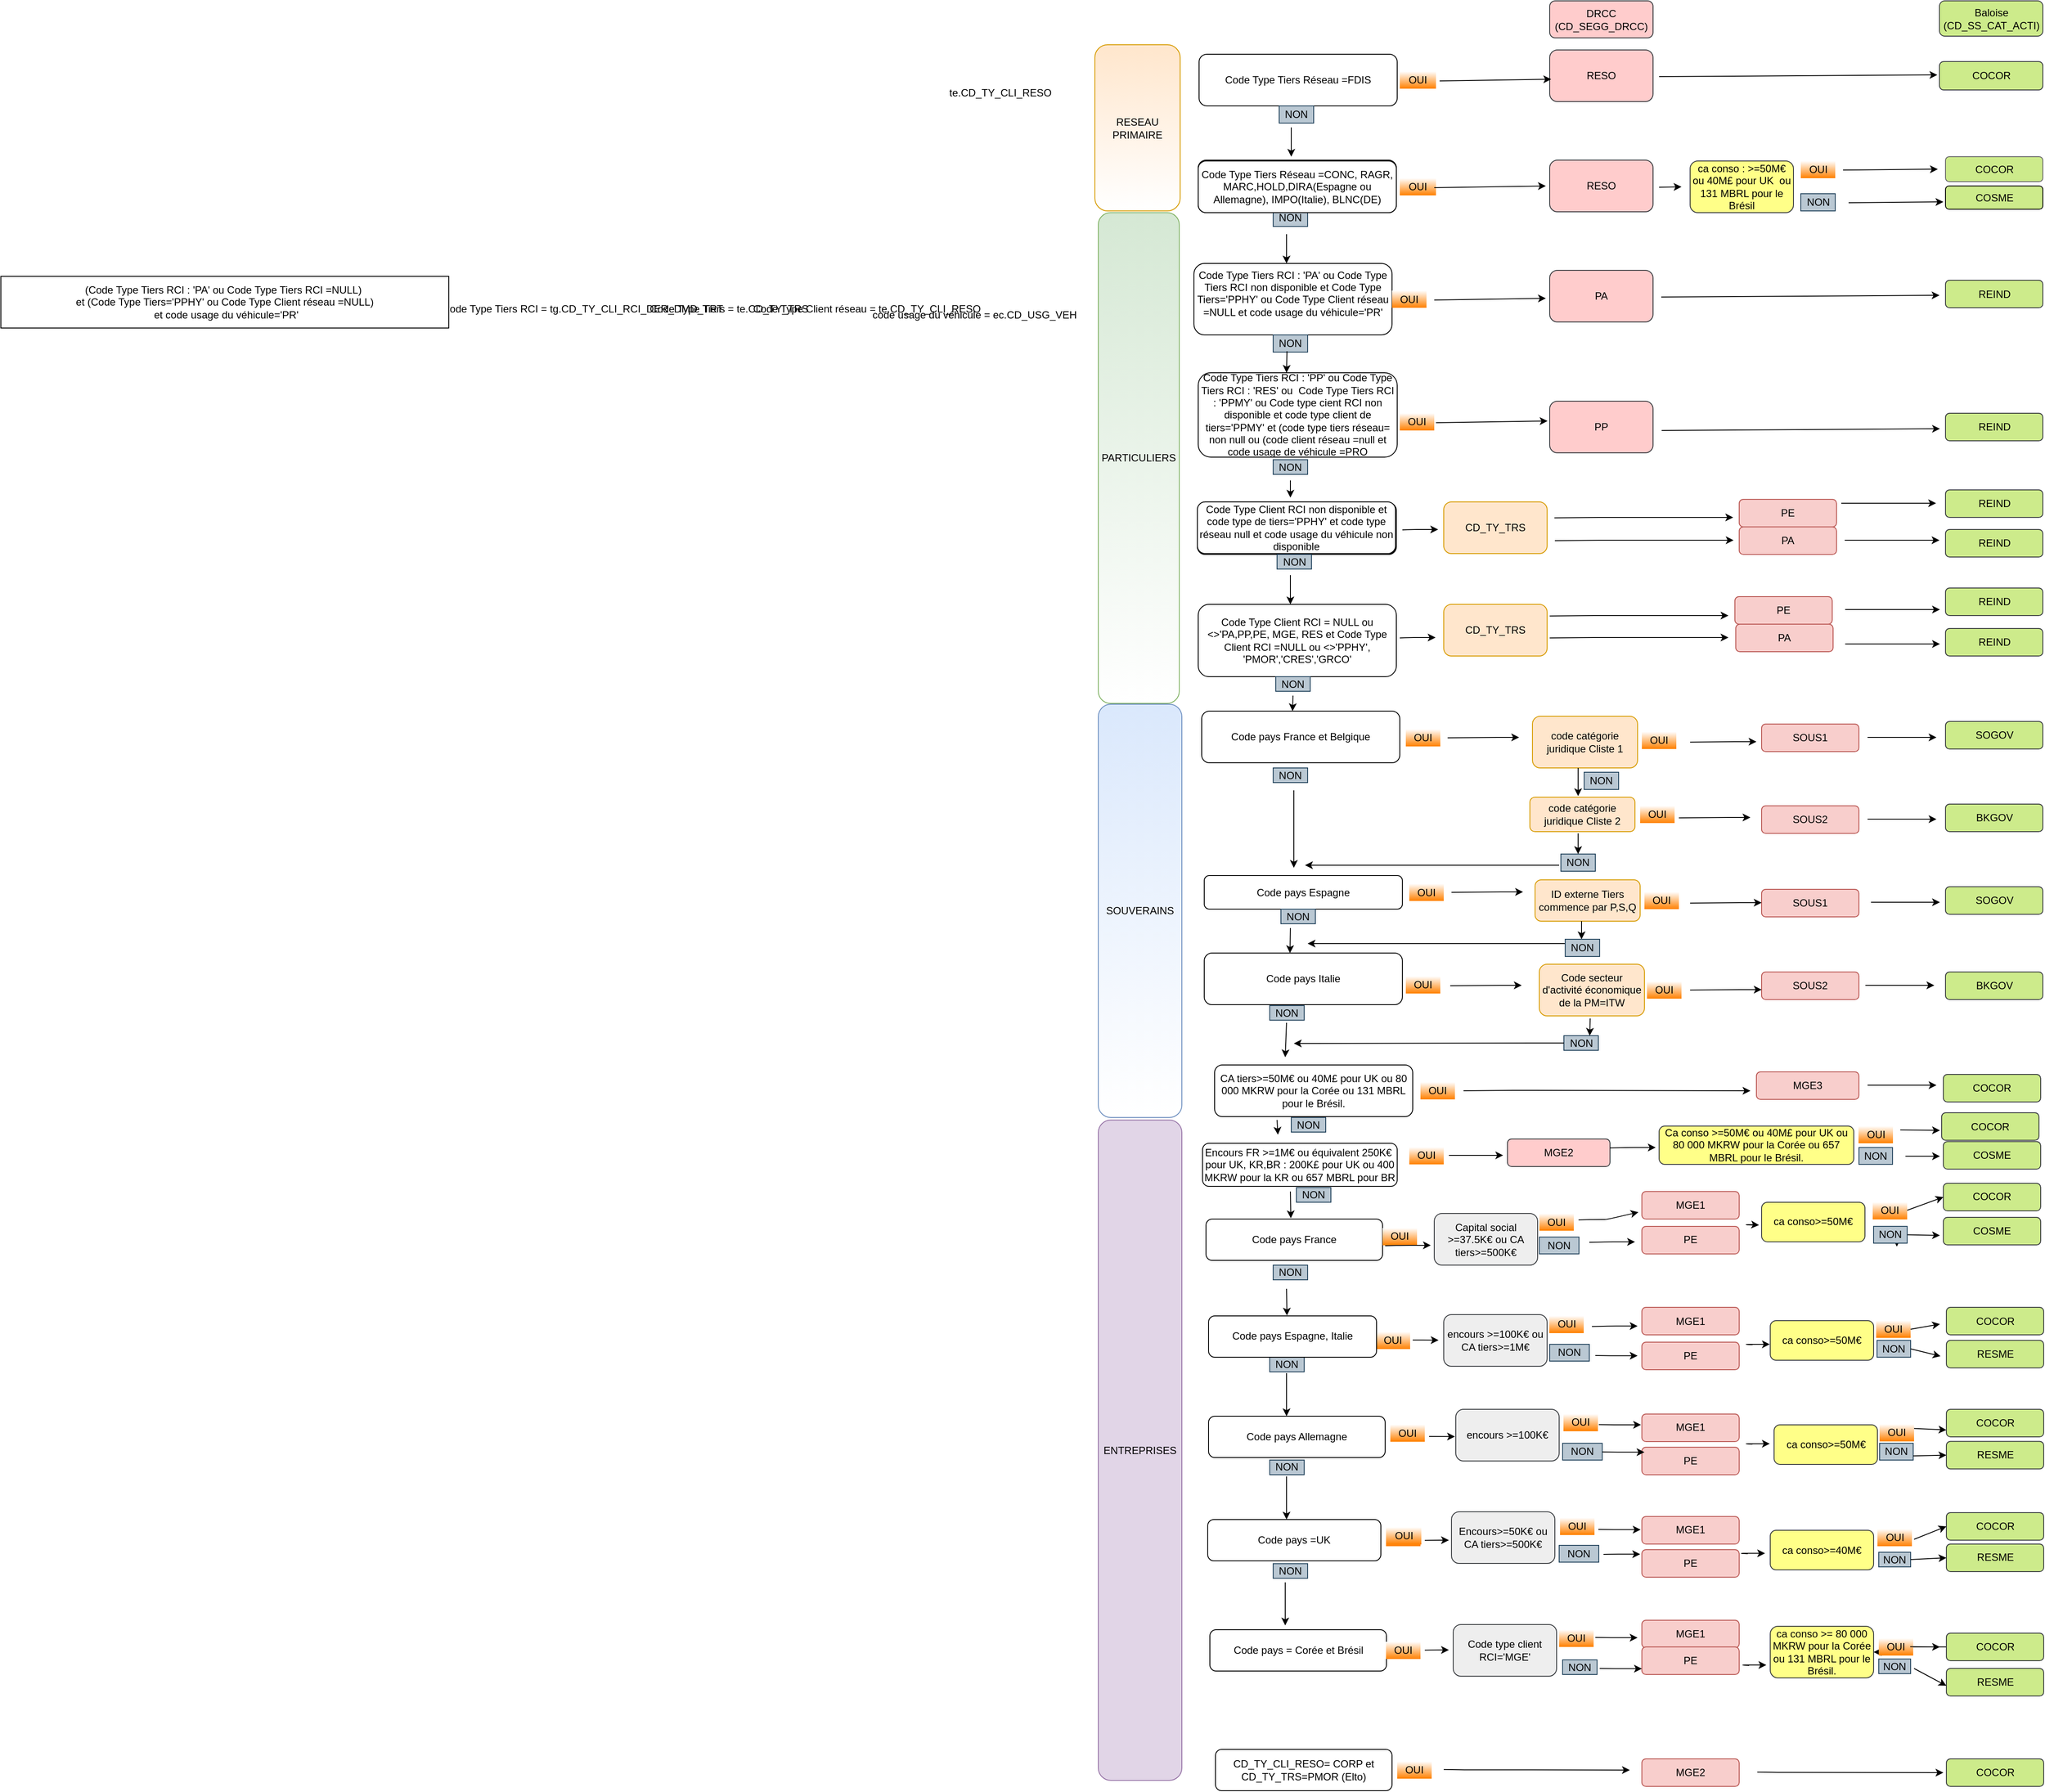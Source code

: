<mxfile version="28.0.9">
  <diagram name="Page-1" id="UvZNAKlhLB8XKln5iA3g">
    <mxGraphModel dx="3311" dy="790" grid="1" gridSize="10" guides="1" tooltips="1" connect="1" arrows="1" fold="1" page="1" pageScale="1" pageWidth="827" pageHeight="1169" math="0" shadow="0">
      <root>
        <mxCell id="0" />
        <mxCell id="1" parent="0" />
        <mxCell id="wAHJT5awu5P1_dG3o4Xo-1" value="Code Type Tiers Réseau =FDIS" style="rounded=1;whiteSpace=wrap;html=1;" parent="1" vertex="1">
          <mxGeometry x="291" y="252" width="230" height="60" as="geometry" />
        </mxCell>
        <mxCell id="wAHJT5awu5P1_dG3o4Xo-2" value="COCOR" style="rounded=1;whiteSpace=wrap;html=1;strokeColor=#36393d;fillColor=#CDEB8B;" parent="1" vertex="1">
          <mxGeometry x="1150.5" y="260.5" width="120" height="33" as="geometry" />
        </mxCell>
        <mxCell id="wAHJT5awu5P1_dG3o4Xo-3" value="RESO" style="rounded=1;whiteSpace=wrap;html=1;strokeColor=#36393d;fillColor=#ffcccc;" parent="1" vertex="1">
          <mxGeometry x="698" y="247" width="120" height="60" as="geometry" />
        </mxCell>
        <mxCell id="wAHJT5awu5P1_dG3o4Xo-4" value="RESEAU PRIMAIRE" style="rounded=1;whiteSpace=wrap;html=1;fillColor=#ffe6cc;strokeColor=#d79b00;gradientColor=#ffffff;" parent="1" vertex="1">
          <mxGeometry x="170" y="241" width="99" height="193" as="geometry" />
        </mxCell>
        <mxCell id="wAHJT5awu5P1_dG3o4Xo-5" value="Code Type Tiers Réseau =CONC, RAGR, MARC,HOLD,DIRA(Espagne ou Allemagne), IMPO(Italie), BLNC(DE)" style="rounded=1;whiteSpace=wrap;html=1;" parent="1" vertex="1">
          <mxGeometry x="290" y="376" width="230" height="60" as="geometry" />
        </mxCell>
        <mxCell id="wAHJT5awu5P1_dG3o4Xo-6" value="COCOR" style="rounded=1;whiteSpace=wrap;html=1;strokeColor=#666666;fillColor=#CDEB8B;" parent="1" vertex="1">
          <mxGeometry x="1157.5" y="371" width="113" height="29" as="geometry" />
        </mxCell>
        <mxCell id="wAHJT5awu5P1_dG3o4Xo-7" value="COSME" style="rounded=1;whiteSpace=wrap;html=1;fillColor=#CDEB8B;" parent="1" vertex="1">
          <mxGeometry x="1157.5" y="405" width="113" height="27" as="geometry" />
        </mxCell>
        <mxCell id="wAHJT5awu5P1_dG3o4Xo-8" value="OUI" style="text;html=1;strokeColor=none;align=center;verticalAlign=middle;whiteSpace=wrap;rounded=0;fillColor=#ffffff;gradientColor=#FF8000;" parent="1" vertex="1">
          <mxGeometry x="524" y="272" width="42" height="20" as="geometry" />
        </mxCell>
        <mxCell id="wAHJT5awu5P1_dG3o4Xo-9" value="NON" style="text;html=1;strokeColor=#23445d;align=center;verticalAlign=middle;whiteSpace=wrap;rounded=0;fillColor=#bac8d3;" parent="1" vertex="1">
          <mxGeometry x="384" y="312" width="40" height="20" as="geometry" />
        </mxCell>
        <mxCell id="wAHJT5awu5P1_dG3o4Xo-10" value="Code Type Tiers RCI : &#39;PA&#39; ou Code Type Tiers RCI&amp;nbsp;non disponible et Code Type Tiers=&#39;PPHY&#39; ou Code Type Client réseau =NULL et code usage du véhicule=&#39;PR&#39;&lt;br&gt;&amp;nbsp;" style="rounded=1;whiteSpace=wrap;html=1;" parent="1" vertex="1">
          <mxGeometry x="285" y="495" width="230" height="83" as="geometry" />
        </mxCell>
        <mxCell id="wAHJT5awu5P1_dG3o4Xo-11" value="PA" style="rounded=1;whiteSpace=wrap;html=1;strokeColor=#36393d;fillColor=#ffcccc;" parent="1" vertex="1">
          <mxGeometry x="698" y="503" width="120" height="60" as="geometry" />
        </mxCell>
        <mxCell id="wAHJT5awu5P1_dG3o4Xo-12" value="PARTICULIERS" style="rounded=1;whiteSpace=wrap;html=1;fillColor=#d5e8d4;strokeColor=#82b366;gradientColor=#ffffff;" parent="1" vertex="1">
          <mxGeometry x="174" y="436" width="94" height="570" as="geometry" />
        </mxCell>
        <mxCell id="wAHJT5awu5P1_dG3o4Xo-13" value="Code Type Tiers Réseau =CONC, RAGR, MARC,HOLD,DIRA(Espagne ou Allemagne), IMPO(Italie), BLNC(DE)" style="rounded=1;whiteSpace=wrap;html=1;" parent="1" vertex="1">
          <mxGeometry x="290" y="375" width="230" height="60" as="geometry" />
        </mxCell>
        <mxCell id="wAHJT5awu5P1_dG3o4Xo-14" value="NON" style="text;html=1;strokeColor=#23445d;align=center;verticalAlign=middle;whiteSpace=wrap;rounded=0;fillColor=#bac8d3;" parent="1" vertex="1">
          <mxGeometry x="377" y="432" width="40" height="20" as="geometry" />
        </mxCell>
        <mxCell id="wAHJT5awu5P1_dG3o4Xo-15" value="Code Type Tiers Réseau =CONC, RAGR, MARC,HOLD,DIRA(Espagne ou Allemagne), IMPO(Italie), BLNC(DE)" style="rounded=1;whiteSpace=wrap;html=1;" parent="1" vertex="1">
          <mxGeometry x="290" y="376" width="230" height="60" as="geometry" />
        </mxCell>
        <mxCell id="wAHJT5awu5P1_dG3o4Xo-16" value="ca conso : &amp;gt;=50M€ ou 40M£ pour UK&amp;nbsp; ou 131 MBRL pour le Brésil" style="rounded=1;whiteSpace=wrap;html=1;fillColor=#ffff88;strokeColor=#36393d;" parent="1" vertex="1">
          <mxGeometry x="861" y="376" width="120" height="60" as="geometry" />
        </mxCell>
        <mxCell id="wAHJT5awu5P1_dG3o4Xo-17" value="RESO" style="rounded=1;whiteSpace=wrap;html=1;strokeColor=#36393d;fillColor=#ffcccc;" parent="1" vertex="1">
          <mxGeometry x="698" y="375" width="120" height="60" as="geometry" />
        </mxCell>
        <mxCell id="wAHJT5awu5P1_dG3o4Xo-18" value="NON" style="text;html=1;strokeColor=#23445d;align=center;verticalAlign=middle;whiteSpace=wrap;rounded=0;fillColor=#bac8d3;" parent="1" vertex="1">
          <mxGeometry x="989.5" y="414" width="40" height="20" as="geometry" />
        </mxCell>
        <mxCell id="wAHJT5awu5P1_dG3o4Xo-19" value="OUI" style="text;html=1;strokeColor=none;align=center;verticalAlign=middle;whiteSpace=wrap;rounded=0;fillColor=#ffffff;gradientColor=#FF8000;" parent="1" vertex="1">
          <mxGeometry x="989.5" y="376" width="40" height="20" as="geometry" />
        </mxCell>
        <mxCell id="wAHJT5awu5P1_dG3o4Xo-20" value="NON" style="text;html=1;strokeColor=#23445d;align=center;verticalAlign=middle;whiteSpace=wrap;rounded=0;fillColor=#bac8d3;" parent="1" vertex="1">
          <mxGeometry x="377" y="578" width="40" height="20" as="geometry" />
        </mxCell>
        <mxCell id="wAHJT5awu5P1_dG3o4Xo-21" value="Code Type Tiers RCI : &#39;PP&#39; ou Code Type Tiers RCI : &#39;RES&#39; ou&amp;nbsp;&amp;nbsp;Code Type Tiers RCI : &#39;PPMY&#39; ou Code type cient RCI non disponible et code type client de tiers=&#39;PPMY&#39; et (code type tiers réseau= non null ou (code client réseau =null et code usage de véhicule =PRO" style="rounded=1;whiteSpace=wrap;html=1;" parent="1" vertex="1">
          <mxGeometry x="290" y="622" width="231" height="98" as="geometry" />
        </mxCell>
        <mxCell id="wAHJT5awu5P1_dG3o4Xo-22" value="PP" style="rounded=1;whiteSpace=wrap;html=1;strokeColor=#36393d;fillColor=#ffcccc;" parent="1" vertex="1">
          <mxGeometry x="698" y="655" width="120" height="60" as="geometry" />
        </mxCell>
        <mxCell id="wAHJT5awu5P1_dG3o4Xo-23" value="REIND" style="rounded=1;whiteSpace=wrap;html=1;fillColor=#cdeb8b;strokeColor=#36393d;" parent="1" vertex="1">
          <mxGeometry x="1157.5" y="514.5" width="113" height="32" as="geometry" />
        </mxCell>
        <mxCell id="wAHJT5awu5P1_dG3o4Xo-24" value="REIND" style="rounded=1;whiteSpace=wrap;html=1;fillColor=#cdeb8b;strokeColor=#36393d;" parent="1" vertex="1">
          <mxGeometry x="1157.5" y="669" width="113" height="32" as="geometry" />
        </mxCell>
        <mxCell id="wAHJT5awu5P1_dG3o4Xo-25" value="NON" style="text;html=1;strokeColor=#23445d;align=center;verticalAlign=middle;whiteSpace=wrap;rounded=0;fillColor=#bac8d3;" parent="1" vertex="1">
          <mxGeometry x="377" y="723" width="40" height="17" as="geometry" />
        </mxCell>
        <mxCell id="wAHJT5awu5P1_dG3o4Xo-26" value="Code Type Client RCI non disponible et code type de tiers=&#39;PPHY&#39;" style="rounded=1;whiteSpace=wrap;html=1;" parent="1" vertex="1">
          <mxGeometry x="290" y="773" width="230" height="60" as="geometry" />
        </mxCell>
        <mxCell id="wAHJT5awu5P1_dG3o4Xo-27" value="Code Type Client RCI non disponible et code type de tiers=&#39;PPHY&#39;" style="rounded=1;whiteSpace=wrap;html=1;" parent="1" vertex="1">
          <mxGeometry x="289" y="773" width="230" height="60" as="geometry" />
        </mxCell>
        <mxCell id="wAHJT5awu5P1_dG3o4Xo-28" value="Code Type Client RCI non disponible et code type de tiers=&#39;PPHY&#39; et code type réseau null et code usage du véhicule non disponible" style="rounded=1;whiteSpace=wrap;html=1;" parent="1" vertex="1">
          <mxGeometry x="289" y="772" width="230" height="60" as="geometry" />
        </mxCell>
        <mxCell id="wAHJT5awu5P1_dG3o4Xo-29" value="Code Type Client RCI = NULL ou &amp;lt;&amp;gt;&#39;PA,PP,PE, MGE, RES et Code Type Client RCI =NULL ou &amp;lt;&amp;gt;&#39;PPHY&#39;, &#39;PMOR&#39;,&#39;CRES&#39;,&#39;GRCO&#39;" style="rounded=1;whiteSpace=wrap;html=1;" parent="1" vertex="1">
          <mxGeometry x="290" y="891" width="230" height="84" as="geometry" />
        </mxCell>
        <mxCell id="wAHJT5awu5P1_dG3o4Xo-30" value="CD_TY_TRS" style="rounded=1;whiteSpace=wrap;html=1;strokeColor=#d79b00;fillColor=#ffe6cc;" parent="1" vertex="1">
          <mxGeometry x="575" y="891" width="120" height="60" as="geometry" />
        </mxCell>
        <mxCell id="wAHJT5awu5P1_dG3o4Xo-31" value="NON" style="text;html=1;strokeColor=#23445d;align=center;verticalAlign=middle;whiteSpace=wrap;rounded=0;fillColor=#bac8d3;" parent="1" vertex="1">
          <mxGeometry x="381.5" y="833" width="40" height="17" as="geometry" />
        </mxCell>
        <mxCell id="wAHJT5awu5P1_dG3o4Xo-32" value="OUI" style="text;html=1;strokeColor=none;align=center;verticalAlign=middle;whiteSpace=wrap;rounded=0;fillColor=#ffffff;gradientColor=#FF8000;" parent="1" vertex="1">
          <mxGeometry x="531" y="1036" width="40" height="20" as="geometry" />
        </mxCell>
        <mxCell id="wAHJT5awu5P1_dG3o4Xo-33" value="SOGOV" style="rounded=1;whiteSpace=wrap;html=1;strokeColor=#36393d;fillColor=#cdeb8b;" parent="1" vertex="1">
          <mxGeometry x="1157.5" y="1027" width="113" height="32" as="geometry" />
        </mxCell>
        <mxCell id="wAHJT5awu5P1_dG3o4Xo-34" value="Code pays France et Belgique" style="rounded=1;whiteSpace=wrap;html=1;" parent="1" vertex="1">
          <mxGeometry x="294" y="1015" width="230" height="60" as="geometry" />
        </mxCell>
        <mxCell id="wAHJT5awu5P1_dG3o4Xo-35" value="NON" style="text;html=1;strokeColor=#23445d;align=center;verticalAlign=middle;whiteSpace=wrap;rounded=0;fillColor=#bac8d3;" parent="1" vertex="1">
          <mxGeometry x="380" y="975" width="40" height="17" as="geometry" />
        </mxCell>
        <mxCell id="wAHJT5awu5P1_dG3o4Xo-36" value="code catégorie juridique Cliste 1" style="rounded=1;whiteSpace=wrap;html=1;fillColor=#ffe6cc;strokeColor=#d79b00;" parent="1" vertex="1">
          <mxGeometry x="678" y="1021" width="122" height="60" as="geometry" />
        </mxCell>
        <mxCell id="wAHJT5awu5P1_dG3o4Xo-37" value="OUI" style="text;html=1;strokeColor=none;align=center;verticalAlign=middle;whiteSpace=wrap;rounded=0;fillColor=#ffffff;gradientColor=#FF8000;" parent="1" vertex="1">
          <mxGeometry x="805" y="1039" width="40" height="20" as="geometry" />
        </mxCell>
        <mxCell id="wAHJT5awu5P1_dG3o4Xo-38" value="BKGOV" style="rounded=1;whiteSpace=wrap;html=1;strokeColor=#36393d;fillColor=#cdeb8b;" parent="1" vertex="1">
          <mxGeometry x="1157.5" y="1123" width="113" height="32" as="geometry" />
        </mxCell>
        <mxCell id="wAHJT5awu5P1_dG3o4Xo-39" value="SOGOV" style="rounded=1;whiteSpace=wrap;html=1;strokeColor=#36393d;fillColor=#cdeb8b;" parent="1" vertex="1">
          <mxGeometry x="1157.5" y="1219" width="113" height="32" as="geometry" />
        </mxCell>
        <mxCell id="wAHJT5awu5P1_dG3o4Xo-40" value="ID externe Tiers commence par P,S,Q" style="rounded=1;whiteSpace=wrap;html=1;fillColor=#ffe6cc;strokeColor=#d79b00;" parent="1" vertex="1">
          <mxGeometry x="681" y="1211" width="122" height="48" as="geometry" />
        </mxCell>
        <mxCell id="wAHJT5awu5P1_dG3o4Xo-41" value="code catégorie juridique Cliste 2" style="rounded=1;whiteSpace=wrap;html=1;fillColor=#ffe6cc;strokeColor=#d79b00;" parent="1" vertex="1">
          <mxGeometry x="675" y="1115" width="122" height="40" as="geometry" />
        </mxCell>
        <mxCell id="wAHJT5awu5P1_dG3o4Xo-42" value="OUI" style="text;html=1;strokeColor=none;align=center;verticalAlign=middle;whiteSpace=wrap;rounded=0;fillColor=#ffffff;gradientColor=#FF8000;" parent="1" vertex="1">
          <mxGeometry x="803" y="1125" width="40" height="20" as="geometry" />
        </mxCell>
        <mxCell id="wAHJT5awu5P1_dG3o4Xo-43" value="OUI" style="text;html=1;strokeColor=none;align=center;verticalAlign=middle;whiteSpace=wrap;rounded=0;fillColor=#ffffff;gradientColor=#FF8000;" parent="1" vertex="1">
          <mxGeometry x="808" y="1225" width="40" height="20" as="geometry" />
        </mxCell>
        <mxCell id="wAHJT5awu5P1_dG3o4Xo-44" value="" style="endArrow=classic;html=1;entryX=0.459;entryY=-0.033;entryDx=0;entryDy=0;entryPerimeter=0;" parent="1" target="wAHJT5awu5P1_dG3o4Xo-41" edge="1">
          <mxGeometry width="50" height="50" relative="1" as="geometry">
            <mxPoint x="731" y="1081" as="sourcePoint" />
            <mxPoint x="806" y="1039" as="targetPoint" />
          </mxGeometry>
        </mxCell>
        <mxCell id="wAHJT5awu5P1_dG3o4Xo-45" value="NON" style="text;html=1;strokeColor=#23445d;align=center;verticalAlign=middle;whiteSpace=wrap;rounded=0;fillColor=#bac8d3;" parent="1" vertex="1">
          <mxGeometry x="738" y="1086" width="40" height="20" as="geometry" />
        </mxCell>
        <mxCell id="wAHJT5awu5P1_dG3o4Xo-46" value="NON" style="text;html=1;strokeColor=#23445d;align=center;verticalAlign=middle;whiteSpace=wrap;rounded=0;fillColor=#bac8d3;" parent="1" vertex="1">
          <mxGeometry x="711" y="1181" width="40" height="20" as="geometry" />
        </mxCell>
        <mxCell id="wAHJT5awu5P1_dG3o4Xo-47" value="Code pays Espagne" style="rounded=1;whiteSpace=wrap;html=1;" parent="1" vertex="1">
          <mxGeometry x="297" y="1206" width="230" height="39" as="geometry" />
        </mxCell>
        <mxCell id="wAHJT5awu5P1_dG3o4Xo-48" value="Code secteur d&#39;activité économique de la PM=ITW" style="rounded=1;whiteSpace=wrap;html=1;fillColor=#ffe6cc;strokeColor=#d79b00;" parent="1" vertex="1">
          <mxGeometry x="686" y="1309" width="122" height="60" as="geometry" />
        </mxCell>
        <mxCell id="wAHJT5awu5P1_dG3o4Xo-49" value="OUI" style="text;html=1;strokeColor=none;align=center;verticalAlign=middle;whiteSpace=wrap;rounded=0;fillColor=#ffffff;gradientColor=#FF8000;" parent="1" vertex="1">
          <mxGeometry x="811" y="1329" width="40" height="20" as="geometry" />
        </mxCell>
        <mxCell id="wAHJT5awu5P1_dG3o4Xo-50" value="OUI" style="text;html=1;strokeColor=none;align=center;verticalAlign=middle;whiteSpace=wrap;rounded=0;fillColor=#ffffff;gradientColor=#FF8000;" parent="1" vertex="1">
          <mxGeometry x="548" y="1446" width="40" height="20" as="geometry" />
        </mxCell>
        <mxCell id="wAHJT5awu5P1_dG3o4Xo-51" value="CA tiers&amp;gt;=50M€ ou 40M£ pour UK ou 80 000 MKRW pour la Corée ou 131 MBRL pour le Brésil." style="rounded=1;whiteSpace=wrap;html=1;" parent="1" vertex="1">
          <mxGeometry x="309" y="1426" width="230" height="60" as="geometry" />
        </mxCell>
        <mxCell id="wAHJT5awu5P1_dG3o4Xo-52" value="NON" style="text;html=1;strokeColor=#23445d;align=center;verticalAlign=middle;whiteSpace=wrap;rounded=0;fillColor=#bac8d3;" parent="1" vertex="1">
          <mxGeometry x="714.5" y="1392" width="40" height="17" as="geometry" />
        </mxCell>
        <mxCell id="wAHJT5awu5P1_dG3o4Xo-53" value="MGE3" style="rounded=1;whiteSpace=wrap;html=1;strokeColor=#b85450;fillColor=#f8cecc;" parent="1" vertex="1">
          <mxGeometry x="938" y="1434" width="119" height="32" as="geometry" />
        </mxCell>
        <mxCell id="wAHJT5awu5P1_dG3o4Xo-54" value="SOUVERAINS" style="rounded=1;whiteSpace=wrap;html=1;strokeColor=#6c8ebf;fillColor=#dae8fc;gradientColor=#ffffff;" parent="1" vertex="1">
          <mxGeometry x="174" y="1007" width="97" height="480" as="geometry" />
        </mxCell>
        <mxCell id="wAHJT5awu5P1_dG3o4Xo-55" value="BKGOV" style="rounded=1;whiteSpace=wrap;html=1;strokeColor=#36393d;fillColor=#cdeb8b;" parent="1" vertex="1">
          <mxGeometry x="1157.5" y="1318" width="113" height="32" as="geometry" />
        </mxCell>
        <mxCell id="wAHJT5awu5P1_dG3o4Xo-56" value="OUI" style="text;html=1;strokeColor=none;align=center;verticalAlign=middle;whiteSpace=wrap;rounded=0;fillColor=#ffffff;gradientColor=#FF8000;" parent="1" vertex="1">
          <mxGeometry x="531" y="1323" width="40" height="20" as="geometry" />
        </mxCell>
        <mxCell id="wAHJT5awu5P1_dG3o4Xo-57" value="NON" style="text;html=1;strokeColor=#23445d;align=center;verticalAlign=middle;whiteSpace=wrap;rounded=0;fillColor=#bac8d3;" parent="1" vertex="1">
          <mxGeometry x="398" y="1487" width="40" height="17" as="geometry" />
        </mxCell>
        <mxCell id="wAHJT5awu5P1_dG3o4Xo-58" style="edgeStyle=orthogonalEdgeStyle;rounded=0;orthogonalLoop=1;jettySize=auto;html=1;" parent="1" edge="1">
          <mxGeometry relative="1" as="geometry">
            <mxPoint x="401" y="1197" as="targetPoint" />
            <mxPoint x="401" y="1107" as="sourcePoint" />
          </mxGeometry>
        </mxCell>
        <mxCell id="wAHJT5awu5P1_dG3o4Xo-59" value="Code pays Italie" style="rounded=1;whiteSpace=wrap;html=1;" parent="1" vertex="1">
          <mxGeometry x="297" y="1296" width="230" height="60" as="geometry" />
        </mxCell>
        <mxCell id="wAHJT5awu5P1_dG3o4Xo-60" value="" style="endArrow=classic;html=1;exitX=0;exitY=0.5;exitDx=0;exitDy=0;" parent="1" source="wAHJT5awu5P1_dG3o4Xo-52" edge="1">
          <mxGeometry width="50" height="50" relative="1" as="geometry">
            <mxPoint x="639" y="1278" as="sourcePoint" />
            <mxPoint x="401" y="1401" as="targetPoint" />
            <Array as="points" />
          </mxGeometry>
        </mxCell>
        <mxCell id="wAHJT5awu5P1_dG3o4Xo-61" value="" style="endArrow=classic;html=1;entryX=0.75;entryY=0;entryDx=0;entryDy=0;" parent="1" target="wAHJT5awu5P1_dG3o4Xo-52" edge="1">
          <mxGeometry width="50" height="50" relative="1" as="geometry">
            <mxPoint x="745" y="1372" as="sourcePoint" />
            <mxPoint x="689" y="1228" as="targetPoint" />
          </mxGeometry>
        </mxCell>
        <mxCell id="wAHJT5awu5P1_dG3o4Xo-62" value="SOUS2" style="rounded=1;whiteSpace=wrap;html=1;strokeColor=#b85450;fillColor=#f8cecc;" parent="1" vertex="1">
          <mxGeometry x="944" y="1318" width="113" height="32" as="geometry" />
        </mxCell>
        <mxCell id="wAHJT5awu5P1_dG3o4Xo-63" value="SOUS1" style="rounded=1;whiteSpace=wrap;html=1;strokeColor=#b85450;fillColor=#f8cecc;" parent="1" vertex="1">
          <mxGeometry x="944" y="1222" width="113" height="32" as="geometry" />
        </mxCell>
        <mxCell id="wAHJT5awu5P1_dG3o4Xo-64" value="SOUS2" style="rounded=1;whiteSpace=wrap;html=1;strokeColor=#b85450;fillColor=#f8cecc;" parent="1" vertex="1">
          <mxGeometry x="944" y="1125" width="113" height="32" as="geometry" />
        </mxCell>
        <mxCell id="wAHJT5awu5P1_dG3o4Xo-65" value="SOUS1" style="rounded=1;whiteSpace=wrap;html=1;strokeColor=#b85450;fillColor=#f8cecc;" parent="1" vertex="1">
          <mxGeometry x="944" y="1030" width="113" height="32" as="geometry" />
        </mxCell>
        <mxCell id="wAHJT5awu5P1_dG3o4Xo-66" value="" style="endArrow=classic;html=1;exitX=0;exitY=0.25;exitDx=0;exitDy=0;" parent="1" source="wAHJT5awu5P1_dG3o4Xo-70" edge="1">
          <mxGeometry width="50" height="50" relative="1" as="geometry">
            <mxPoint x="705" y="1288.5" as="sourcePoint" />
            <mxPoint x="417" y="1285" as="targetPoint" />
            <Array as="points" />
          </mxGeometry>
        </mxCell>
        <mxCell id="wAHJT5awu5P1_dG3o4Xo-67" value="" style="endArrow=classic;html=1;entryX=0.75;entryY=0;entryDx=0;entryDy=0;" parent="1" edge="1">
          <mxGeometry width="50" height="50" relative="1" as="geometry">
            <mxPoint x="735" y="1259" as="sourcePoint" />
            <mxPoint x="735" y="1280" as="targetPoint" />
          </mxGeometry>
        </mxCell>
        <mxCell id="wAHJT5awu5P1_dG3o4Xo-68" value="" style="endArrow=classic;html=1;" parent="1" edge="1">
          <mxGeometry width="50" height="50" relative="1" as="geometry">
            <mxPoint x="709" y="1194" as="sourcePoint" />
            <mxPoint x="414" y="1194" as="targetPoint" />
            <Array as="points" />
          </mxGeometry>
        </mxCell>
        <mxCell id="wAHJT5awu5P1_dG3o4Xo-69" value="" style="endArrow=classic;html=1;entryX=0.5;entryY=0;entryDx=0;entryDy=0;" parent="1" target="wAHJT5awu5P1_dG3o4Xo-46" edge="1">
          <mxGeometry width="50" height="50" relative="1" as="geometry">
            <mxPoint x="731" y="1157" as="sourcePoint" />
            <mxPoint x="713.67" y="1186" as="targetPoint" />
          </mxGeometry>
        </mxCell>
        <mxCell id="wAHJT5awu5P1_dG3o4Xo-70" value="NON" style="text;html=1;strokeColor=#23445d;align=center;verticalAlign=middle;whiteSpace=wrap;rounded=0;fillColor=#bac8d3;" parent="1" vertex="1">
          <mxGeometry x="716" y="1280" width="40" height="20" as="geometry" />
        </mxCell>
        <mxCell id="wAHJT5awu5P1_dG3o4Xo-71" value="NON" style="text;html=1;strokeColor=#23445d;align=center;verticalAlign=middle;whiteSpace=wrap;rounded=0;fillColor=#bac8d3;" parent="1" vertex="1">
          <mxGeometry x="386" y="1245" width="40" height="17" as="geometry" />
        </mxCell>
        <mxCell id="wAHJT5awu5P1_dG3o4Xo-72" value="OUI" style="text;html=1;strokeColor=none;align=center;verticalAlign=middle;whiteSpace=wrap;rounded=0;fillColor=#ffffff;gradientColor=#FF8000;" parent="1" vertex="1">
          <mxGeometry x="535" y="1215.5" width="40" height="20" as="geometry" />
        </mxCell>
        <mxCell id="wAHJT5awu5P1_dG3o4Xo-73" value="NON" style="text;html=1;strokeColor=#23445d;align=center;verticalAlign=middle;whiteSpace=wrap;rounded=0;fillColor=#bac8d3;" parent="1" vertex="1">
          <mxGeometry x="377" y="1081" width="40" height="17" as="geometry" />
        </mxCell>
        <mxCell id="wAHJT5awu5P1_dG3o4Xo-74" value="PE" style="rounded=1;whiteSpace=wrap;html=1;strokeColor=#b85450;fillColor=#f8cecc;" parent="1" vertex="1">
          <mxGeometry x="913" y="882" width="113" height="32" as="geometry" />
        </mxCell>
        <mxCell id="wAHJT5awu5P1_dG3o4Xo-75" value="PA" style="rounded=1;whiteSpace=wrap;html=1;strokeColor=#b85450;fillColor=#f8cecc;" parent="1" vertex="1">
          <mxGeometry x="914" y="914" width="113" height="32" as="geometry" />
        </mxCell>
        <mxCell id="wAHJT5awu5P1_dG3o4Xo-76" value="REIND" style="rounded=1;whiteSpace=wrap;html=1;fillColor=#cdeb8b;strokeColor=#36393d;" parent="1" vertex="1">
          <mxGeometry x="1157.5" y="872" width="113" height="32" as="geometry" />
        </mxCell>
        <mxCell id="wAHJT5awu5P1_dG3o4Xo-77" value="REIND" style="rounded=1;whiteSpace=wrap;html=1;fillColor=#cdeb8b;strokeColor=#36393d;" parent="1" vertex="1">
          <mxGeometry x="1157.5" y="919" width="113" height="32" as="geometry" />
        </mxCell>
        <mxCell id="wAHJT5awu5P1_dG3o4Xo-78" value="DRCC (CD_SEGG_DRCC)" style="rounded=1;whiteSpace=wrap;html=1;strokeColor=#36393d;fillColor=#ffcccc;" parent="1" vertex="1">
          <mxGeometry x="698" y="190" width="120" height="43" as="geometry" />
        </mxCell>
        <mxCell id="wAHJT5awu5P1_dG3o4Xo-79" value="Baloise (CD_SS_CAT_ACTI)" style="rounded=1;whiteSpace=wrap;html=1;strokeColor=#36393d;fillColor=#CDEB8B;" parent="1" vertex="1">
          <mxGeometry x="1150.5" y="190" width="120" height="41" as="geometry" />
        </mxCell>
        <mxCell id="wAHJT5awu5P1_dG3o4Xo-80" value="CD_TY_TRS" style="rounded=1;whiteSpace=wrap;html=1;strokeColor=#d79b00;fillColor=#ffe6cc;" parent="1" vertex="1">
          <mxGeometry x="575" y="772" width="120" height="60" as="geometry" />
        </mxCell>
        <mxCell id="wAHJT5awu5P1_dG3o4Xo-81" value="PA" style="rounded=1;whiteSpace=wrap;html=1;strokeColor=#b85450;fillColor=#f8cecc;" parent="1" vertex="1">
          <mxGeometry x="918" y="801" width="113" height="32" as="geometry" />
        </mxCell>
        <mxCell id="wAHJT5awu5P1_dG3o4Xo-82" value="REIND" style="rounded=1;whiteSpace=wrap;html=1;fillColor=#cdeb8b;strokeColor=#36393d;" parent="1" vertex="1">
          <mxGeometry x="1157.5" y="758" width="113" height="32" as="geometry" />
        </mxCell>
        <mxCell id="wAHJT5awu5P1_dG3o4Xo-83" value="REIND" style="rounded=1;whiteSpace=wrap;html=1;fillColor=#cdeb8b;strokeColor=#36393d;" parent="1" vertex="1">
          <mxGeometry x="1157.5" y="804" width="113" height="32" as="geometry" />
        </mxCell>
        <mxCell id="wAHJT5awu5P1_dG3o4Xo-84" value="Code pays = Corée et Brésil" style="rounded=1;whiteSpace=wrap;html=1;" parent="1" vertex="1">
          <mxGeometry x="303.5" y="2082" width="205" height="48" as="geometry" />
        </mxCell>
        <mxCell id="wAHJT5awu5P1_dG3o4Xo-85" value="Code type client RCI=&#39;MGE&#39;" style="rounded=1;whiteSpace=wrap;html=1;strokeColor=#36393d;fillColor=#eeeeee;" parent="1" vertex="1">
          <mxGeometry x="586" y="2076" width="120" height="60" as="geometry" />
        </mxCell>
        <mxCell id="wAHJT5awu5P1_dG3o4Xo-86" value="MGE1" style="rounded=1;whiteSpace=wrap;html=1;strokeColor=#b85450;fillColor=#f8cecc;" parent="1" vertex="1">
          <mxGeometry x="805" y="2071" width="113" height="32" as="geometry" />
        </mxCell>
        <mxCell id="wAHJT5awu5P1_dG3o4Xo-87" value="PE" style="rounded=1;whiteSpace=wrap;html=1;strokeColor=#b85450;fillColor=#f8cecc;" parent="1" vertex="1">
          <mxGeometry x="805" y="2102" width="113" height="32" as="geometry" />
        </mxCell>
        <mxCell id="wAHJT5awu5P1_dG3o4Xo-88" value="" style="edgeStyle=orthogonalEdgeStyle;rounded=0;orthogonalLoop=1;jettySize=auto;html=1;" parent="1" source="wAHJT5awu5P1_dG3o4Xo-89" target="wAHJT5awu5P1_dG3o4Xo-225" edge="1">
          <mxGeometry relative="1" as="geometry" />
        </mxCell>
        <mxCell id="wAHJT5awu5P1_dG3o4Xo-89" value="COCOR" style="rounded=1;whiteSpace=wrap;html=1;fillColor=#cdeb8b;strokeColor=#36393d;" parent="1" vertex="1">
          <mxGeometry x="1158.5" y="2086" width="113" height="32" as="geometry" />
        </mxCell>
        <mxCell id="wAHJT5awu5P1_dG3o4Xo-90" value="RESME" style="rounded=1;whiteSpace=wrap;html=1;fillColor=#cdeb8b;strokeColor=#36393d;" parent="1" vertex="1">
          <mxGeometry x="1158.5" y="2127" width="113" height="32" as="geometry" />
        </mxCell>
        <mxCell id="wAHJT5awu5P1_dG3o4Xo-91" value="OUI" style="text;html=1;strokeColor=none;align=center;verticalAlign=middle;whiteSpace=wrap;rounded=0;fillColor=#ffffff;gradientColor=#FF8000;" parent="1" vertex="1">
          <mxGeometry x="508" y="2096" width="40" height="20" as="geometry" />
        </mxCell>
        <mxCell id="wAHJT5awu5P1_dG3o4Xo-92" value="OUI" style="text;html=1;strokeColor=none;align=center;verticalAlign=middle;whiteSpace=wrap;rounded=0;fillColor=#ffffff;gradientColor=#FF8000;" parent="1" vertex="1">
          <mxGeometry x="709" y="2082" width="40" height="20" as="geometry" />
        </mxCell>
        <mxCell id="wAHJT5awu5P1_dG3o4Xo-93" value="OUI" style="text;html=1;strokeColor=none;align=center;verticalAlign=middle;whiteSpace=wrap;rounded=0;fillColor=#ffffff;gradientColor=#FF8000;" parent="1" vertex="1">
          <mxGeometry x="1080" y="2092" width="40" height="20" as="geometry" />
        </mxCell>
        <mxCell id="wAHJT5awu5P1_dG3o4Xo-94" value="NON" style="text;html=1;strokeColor=#23445d;align=center;verticalAlign=middle;whiteSpace=wrap;rounded=0;fillColor=#bac8d3;" parent="1" vertex="1">
          <mxGeometry x="1080" y="2116" width="37" height="17" as="geometry" />
        </mxCell>
        <mxCell id="wAHJT5awu5P1_dG3o4Xo-95" value="Code pays =UK" style="rounded=1;whiteSpace=wrap;html=1;" parent="1" vertex="1">
          <mxGeometry x="301" y="1954" width="201" height="48" as="geometry" />
        </mxCell>
        <mxCell id="wAHJT5awu5P1_dG3o4Xo-96" value="Encours&amp;gt;=50K€ ou CA tiers&amp;gt;=500K€" style="rounded=1;whiteSpace=wrap;html=1;strokeColor=#36393d;fillColor=#eeeeee;" parent="1" vertex="1">
          <mxGeometry x="584" y="1945" width="120" height="60" as="geometry" />
        </mxCell>
        <mxCell id="wAHJT5awu5P1_dG3o4Xo-97" value="MGE1" style="rounded=1;whiteSpace=wrap;html=1;strokeColor=#b85450;fillColor=#f8cecc;" parent="1" vertex="1">
          <mxGeometry x="805" y="1950.48" width="113" height="32" as="geometry" />
        </mxCell>
        <mxCell id="wAHJT5awu5P1_dG3o4Xo-98" value="PE" style="rounded=1;whiteSpace=wrap;html=1;strokeColor=#b85450;fillColor=#f8cecc;" parent="1" vertex="1">
          <mxGeometry x="805" y="1988.98" width="113" height="32" as="geometry" />
        </mxCell>
        <mxCell id="wAHJT5awu5P1_dG3o4Xo-99" value="OUI" style="text;html=1;strokeColor=none;align=center;verticalAlign=middle;whiteSpace=wrap;rounded=0;fillColor=#ffffff;gradientColor=#FF8000;" parent="1" vertex="1">
          <mxGeometry x="508" y="1965" width="40" height="20" as="geometry" />
        </mxCell>
        <mxCell id="wAHJT5awu5P1_dG3o4Xo-100" value="ca conso&amp;gt;=40M€" style="rounded=1;whiteSpace=wrap;html=1;strokeColor=#36393d;fillColor=#ffff88;" parent="1" vertex="1">
          <mxGeometry x="954.04" y="1966.5" width="120" height="46" as="geometry" />
        </mxCell>
        <mxCell id="wAHJT5awu5P1_dG3o4Xo-101" value="COCOR" style="rounded=1;whiteSpace=wrap;html=1;fillColor=#cdeb8b;strokeColor=#36393d;" parent="1" vertex="1">
          <mxGeometry x="1158.5" y="1946" width="113" height="32" as="geometry" />
        </mxCell>
        <mxCell id="wAHJT5awu5P1_dG3o4Xo-102" value="RESME" style="rounded=1;whiteSpace=wrap;html=1;fillColor=#cdeb8b;strokeColor=#36393d;" parent="1" vertex="1">
          <mxGeometry x="1158.5" y="1982.48" width="113" height="32" as="geometry" />
        </mxCell>
        <mxCell id="wAHJT5awu5P1_dG3o4Xo-103" value="NON" style="text;html=1;strokeColor=#23445d;align=center;verticalAlign=middle;whiteSpace=wrap;rounded=0;fillColor=#bac8d3;" parent="1" vertex="1">
          <mxGeometry x="373" y="1884.96" width="40" height="17" as="geometry" />
        </mxCell>
        <mxCell id="wAHJT5awu5P1_dG3o4Xo-104" value="ENTREPRISES" style="rounded=1;whiteSpace=wrap;html=1;strokeColor=#9673a6;fillColor=#e1d5e7;" parent="1" vertex="1">
          <mxGeometry x="174" y="1490" width="97" height="767" as="geometry" />
        </mxCell>
        <mxCell id="wAHJT5awu5P1_dG3o4Xo-105" value="OUI" style="text;html=1;strokeColor=none;align=center;verticalAlign=middle;whiteSpace=wrap;rounded=0;fillColor=#ffffff;gradientColor=#FF8000;" parent="1" vertex="1">
          <mxGeometry x="710" y="1952" width="40" height="20" as="geometry" />
        </mxCell>
        <mxCell id="wAHJT5awu5P1_dG3o4Xo-106" value="CD_TY_CLI_RESO= CORP et CD_TY_TRS=PMOR (Elto)" style="rounded=1;whiteSpace=wrap;html=1;" parent="1" vertex="1">
          <mxGeometry x="310" y="2221" width="205" height="48" as="geometry" />
        </mxCell>
        <mxCell id="wAHJT5awu5P1_dG3o4Xo-107" value="MGE2" style="rounded=1;whiteSpace=wrap;html=1;strokeColor=#b85450;fillColor=#f8cecc;" parent="1" vertex="1">
          <mxGeometry x="805" y="2232" width="113" height="32" as="geometry" />
        </mxCell>
        <mxCell id="wAHJT5awu5P1_dG3o4Xo-108" value="COCOR" style="rounded=1;whiteSpace=wrap;html=1;fillColor=#cdeb8b;strokeColor=#36393d;" parent="1" vertex="1">
          <mxGeometry x="1158.5" y="2232" width="113" height="32" as="geometry" />
        </mxCell>
        <mxCell id="wAHJT5awu5P1_dG3o4Xo-109" value="OUI" style="text;html=1;strokeColor=none;align=center;verticalAlign=middle;whiteSpace=wrap;rounded=0;fillColor=#ffffff;gradientColor=#FF8000;" parent="1" vertex="1">
          <mxGeometry x="521" y="2235" width="40" height="20" as="geometry" />
        </mxCell>
        <mxCell id="wAHJT5awu5P1_dG3o4Xo-110" value="OUI" style="text;html=1;strokeColor=none;align=center;verticalAlign=middle;whiteSpace=wrap;rounded=0;fillColor=#ffffff;gradientColor=#FF8000;" parent="1" vertex="1">
          <mxGeometry x="508" y="1964" width="40" height="20" as="geometry" />
        </mxCell>
        <mxCell id="wAHJT5awu5P1_dG3o4Xo-111" value="OUI" style="text;html=1;strokeColor=none;align=center;verticalAlign=middle;whiteSpace=wrap;rounded=0;fillColor=#ffffff;gradientColor=#FF8000;" parent="1" vertex="1">
          <mxGeometry x="508" y="1963" width="40" height="20" as="geometry" />
        </mxCell>
        <mxCell id="wAHJT5awu5P1_dG3o4Xo-112" value="OUI" style="text;html=1;strokeColor=none;align=center;verticalAlign=middle;whiteSpace=wrap;rounded=0;fillColor=#ffffff;gradientColor=#FF8000;" parent="1" vertex="1">
          <mxGeometry x="509" y="1963" width="40" height="20" as="geometry" />
        </mxCell>
        <mxCell id="wAHJT5awu5P1_dG3o4Xo-113" value="NON" style="text;html=1;strokeColor=#23445d;align=center;verticalAlign=middle;whiteSpace=wrap;rounded=0;fillColor=#bac8d3;" parent="1" vertex="1">
          <mxGeometry x="709" y="1984" width="46" height="19.55" as="geometry" />
        </mxCell>
        <mxCell id="wAHJT5awu5P1_dG3o4Xo-114" value="NON" style="text;html=1;strokeColor=#23445d;align=center;verticalAlign=middle;whiteSpace=wrap;rounded=0;fillColor=#bac8d3;" parent="1" vertex="1">
          <mxGeometry x="1080" y="1992.02" width="37" height="17" as="geometry" />
        </mxCell>
        <mxCell id="wAHJT5awu5P1_dG3o4Xo-115" value="OUI" style="text;html=1;strokeColor=none;align=center;verticalAlign=middle;whiteSpace=wrap;rounded=0;fillColor=#ffffff;gradientColor=#FF8000;" parent="1" vertex="1">
          <mxGeometry x="1078.5" y="1965" width="40" height="20" as="geometry" />
        </mxCell>
        <mxCell id="wAHJT5awu5P1_dG3o4Xo-116" value="RESME" style="rounded=1;whiteSpace=wrap;html=1;fillColor=#cdeb8b;strokeColor=#36393d;" parent="1" vertex="1">
          <mxGeometry x="1158.5" y="1863.24" width="113" height="32" as="geometry" />
        </mxCell>
        <mxCell id="wAHJT5awu5P1_dG3o4Xo-117" value="Code pays Allemagne" style="rounded=1;whiteSpace=wrap;html=1;" parent="1" vertex="1">
          <mxGeometry x="302" y="1833.98" width="205" height="48" as="geometry" />
        </mxCell>
        <mxCell id="wAHJT5awu5P1_dG3o4Xo-118" value="encours &amp;gt;=100K€" style="rounded=1;whiteSpace=wrap;html=1;strokeColor=#36393d;fillColor=#eeeeee;" parent="1" vertex="1">
          <mxGeometry x="589" y="1825.98" width="120" height="60" as="geometry" />
        </mxCell>
        <mxCell id="wAHJT5awu5P1_dG3o4Xo-119" value="MGE1" style="rounded=1;whiteSpace=wrap;html=1;strokeColor=#b85450;fillColor=#f8cecc;" parent="1" vertex="1">
          <mxGeometry x="805" y="1831.46" width="113" height="32" as="geometry" />
        </mxCell>
        <mxCell id="wAHJT5awu5P1_dG3o4Xo-120" value="PE" style="rounded=1;whiteSpace=wrap;html=1;strokeColor=#b85450;fillColor=#f8cecc;" parent="1" vertex="1">
          <mxGeometry x="805" y="1869.96" width="113" height="32" as="geometry" />
        </mxCell>
        <mxCell id="wAHJT5awu5P1_dG3o4Xo-121" value="ca conso&amp;gt;=50M€" style="rounded=1;whiteSpace=wrap;html=1;strokeColor=#36393d;fillColor=#ffff88;" parent="1" vertex="1">
          <mxGeometry x="958.5" y="1843.96" width="120" height="46" as="geometry" />
        </mxCell>
        <mxCell id="wAHJT5awu5P1_dG3o4Xo-122" value="OUI" style="text;html=1;strokeColor=none;align=center;verticalAlign=middle;whiteSpace=wrap;rounded=0;fillColor=#ffffff;gradientColor=#FF8000;" parent="1" vertex="1">
          <mxGeometry x="1081" y="1843.24" width="40" height="20" as="geometry" />
        </mxCell>
        <mxCell id="wAHJT5awu5P1_dG3o4Xo-123" value="NON" style="text;html=1;strokeColor=#23445d;align=center;verticalAlign=middle;whiteSpace=wrap;rounded=0;fillColor=#bac8d3;" parent="1" vertex="1">
          <mxGeometry x="713" y="1865.41" width="46" height="19.55" as="geometry" />
        </mxCell>
        <mxCell id="wAHJT5awu5P1_dG3o4Xo-124" value="NON" style="text;html=1;strokeColor=#23445d;align=center;verticalAlign=middle;whiteSpace=wrap;rounded=0;fillColor=#bac8d3;" parent="1" vertex="1">
          <mxGeometry x="1081" y="1865.41" width="39" height="19.55" as="geometry" />
        </mxCell>
        <mxCell id="wAHJT5awu5P1_dG3o4Xo-125" value="COCOR" style="rounded=1;whiteSpace=wrap;html=1;fillColor=#cdeb8b;strokeColor=#36393d;" parent="1" vertex="1">
          <mxGeometry x="1158.5" y="1707.55" width="113" height="32" as="geometry" />
        </mxCell>
        <mxCell id="wAHJT5awu5P1_dG3o4Xo-126" value="encours &amp;gt;=100K€ ou CA tiers&amp;gt;=1M€" style="rounded=1;whiteSpace=wrap;html=1;strokeColor=#36393d;fillColor=#eeeeee;" parent="1" vertex="1">
          <mxGeometry x="575" y="1715.98" width="120" height="60" as="geometry" />
        </mxCell>
        <mxCell id="wAHJT5awu5P1_dG3o4Xo-127" value="NON" style="text;html=1;strokeColor=#23445d;align=center;verticalAlign=middle;whiteSpace=wrap;rounded=0;fillColor=#bac8d3;" parent="1" vertex="1">
          <mxGeometry x="698" y="1750.47" width="46" height="19.55" as="geometry" />
        </mxCell>
        <mxCell id="wAHJT5awu5P1_dG3o4Xo-128" value="MGE1" style="rounded=1;whiteSpace=wrap;html=1;strokeColor=#b85450;fillColor=#f8cecc;" parent="1" vertex="1">
          <mxGeometry x="805" y="1707.55" width="113" height="32" as="geometry" />
        </mxCell>
        <mxCell id="wAHJT5awu5P1_dG3o4Xo-129" value="PE" style="rounded=1;whiteSpace=wrap;html=1;strokeColor=#b85450;fillColor=#f8cecc;" parent="1" vertex="1">
          <mxGeometry x="805" y="1748" width="113" height="32" as="geometry" />
        </mxCell>
        <mxCell id="wAHJT5awu5P1_dG3o4Xo-130" value="ca conso&amp;gt;=50M€" style="rounded=1;whiteSpace=wrap;html=1;strokeColor=#36393d;fillColor=#ffff88;" parent="1" vertex="1">
          <mxGeometry x="954.04" y="1722.98" width="120" height="46" as="geometry" />
        </mxCell>
        <mxCell id="wAHJT5awu5P1_dG3o4Xo-131" value="NON" style="text;html=1;strokeColor=#23445d;align=center;verticalAlign=middle;whiteSpace=wrap;rounded=0;fillColor=#bac8d3;" parent="1" vertex="1">
          <mxGeometry x="1078" y="1745.93" width="39" height="19.55" as="geometry" />
        </mxCell>
        <mxCell id="wAHJT5awu5P1_dG3o4Xo-132" value="OUI" style="text;html=1;strokeColor=none;align=center;verticalAlign=middle;whiteSpace=wrap;rounded=0;fillColor=#ffffff;gradientColor=#FF8000;" parent="1" vertex="1">
          <mxGeometry x="513" y="1843.69" width="40" height="20" as="geometry" />
        </mxCell>
        <mxCell id="wAHJT5awu5P1_dG3o4Xo-133" value="OUI" style="text;html=1;strokeColor=none;align=center;verticalAlign=middle;whiteSpace=wrap;rounded=0;fillColor=#ffffff;gradientColor=#FF8000;" parent="1" vertex="1">
          <mxGeometry x="697.5" y="1717.48" width="40" height="20" as="geometry" />
        </mxCell>
        <mxCell id="wAHJT5awu5P1_dG3o4Xo-134" value="OUI" style="text;html=1;strokeColor=none;align=center;verticalAlign=middle;whiteSpace=wrap;rounded=0;fillColor=#ffffff;gradientColor=#FF8000;" parent="1" vertex="1">
          <mxGeometry x="496" y="1735.98" width="40" height="20" as="geometry" />
        </mxCell>
        <mxCell id="wAHJT5awu5P1_dG3o4Xo-135" value="OUI" style="text;html=1;strokeColor=none;align=center;verticalAlign=middle;whiteSpace=wrap;rounded=0;fillColor=#ffffff;gradientColor=#FF8000;" parent="1" vertex="1">
          <mxGeometry x="1077" y="1722.98" width="40" height="20" as="geometry" />
        </mxCell>
        <mxCell id="wAHJT5awu5P1_dG3o4Xo-136" value="RESME" style="rounded=1;whiteSpace=wrap;html=1;fillColor=#cdeb8b;strokeColor=#36393d;" parent="1" vertex="1">
          <mxGeometry x="1158.5" y="1745.93" width="113" height="32" as="geometry" />
        </mxCell>
        <mxCell id="wAHJT5awu5P1_dG3o4Xo-137" value="COSME" style="rounded=1;whiteSpace=wrap;html=1;fillColor=#cdeb8b;strokeColor=#36393d;" parent="1" vertex="1">
          <mxGeometry x="1155.0" y="1603.02" width="113" height="32" as="geometry" />
        </mxCell>
        <mxCell id="wAHJT5awu5P1_dG3o4Xo-138" value="ca conso&amp;gt;=50M€" style="rounded=1;whiteSpace=wrap;html=1;fillColor=#ffff88;strokeColor=#36393d;" parent="1" vertex="1">
          <mxGeometry x="944" y="1585.45" width="120" height="46" as="geometry" />
        </mxCell>
        <mxCell id="wAHJT5awu5P1_dG3o4Xo-139" value="COCOR" style="rounded=1;whiteSpace=wrap;html=1;fillColor=#cdeb8b;strokeColor=#36393d;" parent="1" vertex="1">
          <mxGeometry x="1155" y="1563.47" width="113" height="32" as="geometry" />
        </mxCell>
        <mxCell id="wAHJT5awu5P1_dG3o4Xo-140" value="NON" style="text;html=1;strokeColor=#23445d;align=center;verticalAlign=middle;whiteSpace=wrap;rounded=0;fillColor=#bac8d3;" parent="1" vertex="1">
          <mxGeometry x="686" y="1625.9" width="46" height="19.55" as="geometry" />
        </mxCell>
        <mxCell id="wAHJT5awu5P1_dG3o4Xo-141" value="MGE1" style="rounded=1;whiteSpace=wrap;html=1;strokeColor=#b85450;fillColor=#f8cecc;" parent="1" vertex="1">
          <mxGeometry x="805" y="1573" width="113" height="32" as="geometry" />
        </mxCell>
        <mxCell id="wAHJT5awu5P1_dG3o4Xo-142" value="PE" style="rounded=1;whiteSpace=wrap;html=1;strokeColor=#b85450;fillColor=#f8cecc;" parent="1" vertex="1">
          <mxGeometry x="805" y="1613.45" width="113" height="32" as="geometry" />
        </mxCell>
        <mxCell id="wAHJT5awu5P1_dG3o4Xo-143" value="OUI" style="text;html=1;strokeColor=none;align=center;verticalAlign=middle;whiteSpace=wrap;rounded=0;fillColor=#ffffff;gradientColor=#FF8000;" parent="1" vertex="1">
          <mxGeometry x="686" y="1598.55" width="40" height="20" as="geometry" />
        </mxCell>
        <mxCell id="wAHJT5awu5P1_dG3o4Xo-144" value="Code pays France" style="rounded=1;whiteSpace=wrap;html=1;" parent="1" vertex="1">
          <mxGeometry x="299" y="1605" width="205" height="48" as="geometry" />
        </mxCell>
        <mxCell id="wAHJT5awu5P1_dG3o4Xo-145" value="Capital social &amp;gt;=37.5K€ ou CA tiers&amp;gt;=500K€" style="rounded=1;whiteSpace=wrap;html=1;strokeColor=#36393d;fillColor=#eeeeee;" parent="1" vertex="1">
          <mxGeometry x="564" y="1598.55" width="120" height="60" as="geometry" />
        </mxCell>
        <mxCell id="wAHJT5awu5P1_dG3o4Xo-146" value="OUI" style="text;html=1;strokeColor=none;align=center;verticalAlign=middle;whiteSpace=wrap;rounded=0;fillColor=#ffffff;gradientColor=#FF8000;" parent="1" vertex="1">
          <mxGeometry x="504" y="1615.47" width="40" height="20" as="geometry" />
        </mxCell>
        <mxCell id="wAHJT5awu5P1_dG3o4Xo-147" value="" style="endArrow=classic;html=1;entryX=0;entryY=0.75;entryDx=0;entryDy=0;" parent="1" edge="1">
          <mxGeometry width="50" height="50" relative="1" as="geometry">
            <mxPoint x="1121" y="2127" as="sourcePoint" />
            <mxPoint x="1158.5" y="2147" as="targetPoint" />
          </mxGeometry>
        </mxCell>
        <mxCell id="wAHJT5awu5P1_dG3o4Xo-148" value="" style="endArrow=classic;html=1;" parent="1" edge="1">
          <mxGeometry width="50" height="50" relative="1" as="geometry">
            <mxPoint x="1116.52" y="2101.75" as="sourcePoint" />
            <mxPoint x="1151" y="2102" as="targetPoint" />
          </mxGeometry>
        </mxCell>
        <mxCell id="wAHJT5awu5P1_dG3o4Xo-149" value="" style="endArrow=classic;html=1;entryX=0;entryY=0.5;entryDx=0;entryDy=0;exitX=1;exitY=0.5;exitDx=0;exitDy=0;" parent="1" source="wAHJT5awu5P1_dG3o4Xo-114" target="wAHJT5awu5P1_dG3o4Xo-102" edge="1">
          <mxGeometry width="50" height="50" relative="1" as="geometry">
            <mxPoint x="1128" y="2035" as="sourcePoint" />
            <mxPoint x="1174" y="2102" as="targetPoint" />
          </mxGeometry>
        </mxCell>
        <mxCell id="wAHJT5awu5P1_dG3o4Xo-150" value="" style="endArrow=classic;html=1;entryX=0;entryY=0.5;entryDx=0;entryDy=0;" parent="1" target="wAHJT5awu5P1_dG3o4Xo-101" edge="1">
          <mxGeometry width="50" height="50" relative="1" as="geometry">
            <mxPoint x="1121" y="1977" as="sourcePoint" />
            <mxPoint x="1176" y="2050.02" as="targetPoint" />
          </mxGeometry>
        </mxCell>
        <mxCell id="wAHJT5awu5P1_dG3o4Xo-151" value="" style="endArrow=classic;html=1;entryX=0;entryY=0.5;entryDx=0;entryDy=0;exitX=1;exitY=0.75;exitDx=0;exitDy=0;" parent="1" source="wAHJT5awu5P1_dG3o4Xo-124" target="wAHJT5awu5P1_dG3o4Xo-116" edge="1">
          <mxGeometry width="50" height="50" relative="1" as="geometry">
            <mxPoint x="1188" y="2095" as="sourcePoint" />
            <mxPoint x="1226" y="2100.02" as="targetPoint" />
          </mxGeometry>
        </mxCell>
        <mxCell id="wAHJT5awu5P1_dG3o4Xo-152" value="" style="endArrow=classic;html=1;entryX=0;entryY=0.75;entryDx=0;entryDy=0;exitX=1;exitY=0.25;exitDx=0;exitDy=0;" parent="1" source="wAHJT5awu5P1_dG3o4Xo-122" target="wAHJT5awu5P1_dG3o4Xo-172" edge="1">
          <mxGeometry width="50" height="50" relative="1" as="geometry">
            <mxPoint x="1198" y="2105" as="sourcePoint" />
            <mxPoint x="1158.5" y="1825.98" as="targetPoint" />
          </mxGeometry>
        </mxCell>
        <mxCell id="wAHJT5awu5P1_dG3o4Xo-153" value="" style="endArrow=classic;html=1;exitX=1;exitY=0.5;exitDx=0;exitDy=0;" parent="1" source="wAHJT5awu5P1_dG3o4Xo-135" edge="1">
          <mxGeometry width="50" height="50" relative="1" as="geometry">
            <mxPoint x="1111" y="1708" as="sourcePoint" />
            <mxPoint x="1151" y="1727" as="targetPoint" />
          </mxGeometry>
        </mxCell>
        <mxCell id="wAHJT5awu5P1_dG3o4Xo-154" value="" style="endArrow=classic;html=1;exitX=1;exitY=0.5;exitDx=0;exitDy=0;entryX=-0.06;entryY=0.575;entryDx=0;entryDy=0;entryPerimeter=0;" parent="1" source="wAHJT5awu5P1_dG3o4Xo-131" target="wAHJT5awu5P1_dG3o4Xo-136" edge="1">
          <mxGeometry width="50" height="50" relative="1" as="geometry">
            <mxPoint x="1140" y="1811.23" as="sourcePoint" />
            <mxPoint x="1155" y="1727" as="targetPoint" />
          </mxGeometry>
        </mxCell>
        <mxCell id="wAHJT5awu5P1_dG3o4Xo-155" value="" style="endArrow=classic;html=1;exitX=1;exitY=0.75;exitDx=0;exitDy=0;entryX=0;entryY=0.5;entryDx=0;entryDy=0;" parent="1" target="wAHJT5awu5P1_dG3o4Xo-139" edge="1">
          <mxGeometry width="50" height="50" relative="1" as="geometry">
            <mxPoint x="1107" y="1597.02" as="sourcePoint" />
            <mxPoint x="1185" y="1725" as="targetPoint" />
          </mxGeometry>
        </mxCell>
        <mxCell id="wAHJT5awu5P1_dG3o4Xo-156" value="" style="endArrow=classic;html=1;exitX=1;exitY=0.5;exitDx=0;exitDy=0;" parent="1" source="wAHJT5awu5P1_dG3o4Xo-179" edge="1">
          <mxGeometry width="50" height="50" relative="1" as="geometry">
            <mxPoint x="1109" y="1567" as="sourcePoint" />
            <mxPoint x="1151" y="1624" as="targetPoint" />
            <Array as="points" />
          </mxGeometry>
        </mxCell>
        <mxCell id="wAHJT5awu5P1_dG3o4Xo-157" value="OUI" style="text;html=1;strokeColor=none;align=center;verticalAlign=middle;whiteSpace=wrap;rounded=0;fillColor=#ffffff;gradientColor=#FF8000;" parent="1" vertex="1">
          <mxGeometry x="515" y="526.5" width="40" height="20" as="geometry" />
        </mxCell>
        <mxCell id="wAHJT5awu5P1_dG3o4Xo-158" value="OUI" style="text;html=1;strokeColor=none;align=center;verticalAlign=middle;whiteSpace=wrap;rounded=0;fillColor=#ffffff;gradientColor=#FF8000;" parent="1" vertex="1">
          <mxGeometry x="524" y="669" width="40" height="20" as="geometry" />
        </mxCell>
        <mxCell id="wAHJT5awu5P1_dG3o4Xo-159" value="OUI" style="text;html=1;strokeColor=none;align=center;verticalAlign=middle;whiteSpace=wrap;rounded=0;fillColor=#ffffff;gradientColor=#FF8000;" parent="1" vertex="1">
          <mxGeometry x="524" y="396" width="42" height="20" as="geometry" />
        </mxCell>
        <mxCell id="wAHJT5awu5P1_dG3o4Xo-160" value="NON" style="text;html=1;strokeColor=#23445d;align=center;verticalAlign=middle;whiteSpace=wrap;rounded=0;fillColor=#bac8d3;" parent="1" vertex="1">
          <mxGeometry x="713" y="2117" width="40" height="17" as="geometry" />
        </mxCell>
        <mxCell id="wAHJT5awu5P1_dG3o4Xo-161" value="Ca conso &amp;gt;=50M€ ou 40M£ pour UK ou 80 000 MKRW pour la Corée ou 657 MBRL pour le Brésil." style="rounded=1;whiteSpace=wrap;html=1;fillColor=#ffff88;strokeColor=#36393d;" parent="1" vertex="1">
          <mxGeometry x="825" y="1497" width="226" height="44.47" as="geometry" />
        </mxCell>
        <mxCell id="wAHJT5awu5P1_dG3o4Xo-162" value="NON" style="text;html=1;strokeColor=#23445d;align=center;verticalAlign=middle;whiteSpace=wrap;rounded=0;fillColor=#bac8d3;" parent="1" vertex="1">
          <mxGeometry x="1057" y="1521.92" width="39" height="19.55" as="geometry" />
        </mxCell>
        <mxCell id="wAHJT5awu5P1_dG3o4Xo-163" value="" style="endArrow=classic;html=1;" parent="1" edge="1">
          <mxGeometry width="50" height="50" relative="1" as="geometry">
            <mxPoint x="1111" y="1532" as="sourcePoint" />
            <mxPoint x="1151" y="1532" as="targetPoint" />
          </mxGeometry>
        </mxCell>
        <mxCell id="wAHJT5awu5P1_dG3o4Xo-164" value="" style="endArrow=classic;html=1;" parent="1" edge="1">
          <mxGeometry width="50" height="50" relative="1" as="geometry">
            <mxPoint x="1105" y="1501.53" as="sourcePoint" />
            <mxPoint x="1151" y="1502" as="targetPoint" />
          </mxGeometry>
        </mxCell>
        <mxCell id="wAHJT5awu5P1_dG3o4Xo-165" value="OUI" style="text;html=1;strokeColor=none;align=center;verticalAlign=middle;whiteSpace=wrap;rounded=0;fillColor=#ffffff;gradientColor=#FF8000;" parent="1" vertex="1">
          <mxGeometry x="1056.5" y="1497" width="40" height="20" as="geometry" />
        </mxCell>
        <mxCell id="wAHJT5awu5P1_dG3o4Xo-166" value="MGE2" style="rounded=1;whiteSpace=wrap;html=1;strokeColor=#36393d;fillColor=#ffcccc;" parent="1" vertex="1">
          <mxGeometry x="649" y="1511.98" width="119" height="32" as="geometry" />
        </mxCell>
        <mxCell id="wAHJT5awu5P1_dG3o4Xo-167" value="OUI" style="text;html=1;strokeColor=none;align=center;verticalAlign=middle;whiteSpace=wrap;rounded=0;fillColor=#ffffff;gradientColor=#FF8000;" parent="1" vertex="1">
          <mxGeometry x="535" y="1521.47" width="40" height="20" as="geometry" />
        </mxCell>
        <mxCell id="wAHJT5awu5P1_dG3o4Xo-168" value="" style="group" parent="1" vertex="1" connectable="0">
          <mxGeometry x="1153" y="1437" width="115" height="109.98" as="geometry" />
        </mxCell>
        <mxCell id="wAHJT5awu5P1_dG3o4Xo-169" value="COCOR" style="rounded=1;whiteSpace=wrap;html=1;fillColor=#cdeb8b;strokeColor=#36393d;" parent="wAHJT5awu5P1_dG3o4Xo-168" vertex="1">
          <mxGeometry x="2" width="113" height="32" as="geometry" />
        </mxCell>
        <mxCell id="wAHJT5awu5P1_dG3o4Xo-170" value="COCOR" style="rounded=1;whiteSpace=wrap;html=1;fillColor=#cdeb8b;strokeColor=#36393d;" parent="wAHJT5awu5P1_dG3o4Xo-168" vertex="1">
          <mxGeometry y="44.51" width="113" height="32" as="geometry" />
        </mxCell>
        <mxCell id="wAHJT5awu5P1_dG3o4Xo-171" value="COSME" style="rounded=1;whiteSpace=wrap;html=1;fillColor=#cdeb8b;strokeColor=#36393d;" parent="wAHJT5awu5P1_dG3o4Xo-168" vertex="1">
          <mxGeometry x="2" y="77.98" width="113" height="32" as="geometry" />
        </mxCell>
        <mxCell id="wAHJT5awu5P1_dG3o4Xo-172" value="COCOR" style="rounded=1;whiteSpace=wrap;html=1;fillColor=#cdeb8b;strokeColor=#36393d;" parent="1" vertex="1">
          <mxGeometry x="1158.5" y="1825.98" width="113" height="32" as="geometry" />
        </mxCell>
        <mxCell id="wAHJT5awu5P1_dG3o4Xo-173" value="NON" style="text;html=1;strokeColor=#23445d;align=center;verticalAlign=middle;whiteSpace=wrap;rounded=0;fillColor=#bac8d3;" parent="1" vertex="1">
          <mxGeometry x="377" y="2005.25" width="40" height="17" as="geometry" />
        </mxCell>
        <mxCell id="wAHJT5awu5P1_dG3o4Xo-174" value="NON" style="text;html=1;strokeColor=#23445d;align=center;verticalAlign=middle;whiteSpace=wrap;rounded=0;fillColor=#bac8d3;" parent="1" vertex="1">
          <mxGeometry x="373" y="1765.48" width="40" height="17" as="geometry" />
        </mxCell>
        <mxCell id="wAHJT5awu5P1_dG3o4Xo-175" value="NON" style="text;html=1;strokeColor=#23445d;align=center;verticalAlign=middle;whiteSpace=wrap;rounded=0;fillColor=#bac8d3;" parent="1" vertex="1">
          <mxGeometry x="377" y="1658.55" width="40" height="17" as="geometry" />
        </mxCell>
        <mxCell id="wAHJT5awu5P1_dG3o4Xo-176" value="NON" style="text;html=1;strokeColor=#23445d;align=center;verticalAlign=middle;whiteSpace=wrap;rounded=0;fillColor=#bac8d3;" parent="1" vertex="1">
          <mxGeometry x="404" y="1568.45" width="40" height="17" as="geometry" />
        </mxCell>
        <mxCell id="wAHJT5awu5P1_dG3o4Xo-177" value="OUI" style="text;html=1;strokeColor=none;align=center;verticalAlign=middle;whiteSpace=wrap;rounded=0;fillColor=#ffffff;gradientColor=#FF8000;" parent="1" vertex="1">
          <mxGeometry x="1073" y="1585.45" width="40" height="20" as="geometry" />
        </mxCell>
        <mxCell id="wAHJT5awu5P1_dG3o4Xo-178" style="edgeStyle=orthogonalEdgeStyle;rounded=0;orthogonalLoop=1;jettySize=auto;html=1;exitX=0.75;exitY=0;exitDx=0;exitDy=0;" parent="1" source="wAHJT5awu5P1_dG3o4Xo-179" edge="1">
          <mxGeometry relative="1" as="geometry">
            <mxPoint x="1101" y="1637" as="targetPoint" />
          </mxGeometry>
        </mxCell>
        <mxCell id="wAHJT5awu5P1_dG3o4Xo-179" value="NON" style="text;html=1;strokeColor=#23445d;align=center;verticalAlign=middle;whiteSpace=wrap;rounded=0;fillColor=#bac8d3;" parent="1" vertex="1">
          <mxGeometry x="1074" y="1613.45" width="39" height="19.55" as="geometry" />
        </mxCell>
        <mxCell id="wAHJT5awu5P1_dG3o4Xo-180" value="" style="endArrow=classic;html=1;" parent="1" edge="1">
          <mxGeometry width="50" height="50" relative="1" as="geometry">
            <mxPoint x="1067" y="1449.5" as="sourcePoint" />
            <mxPoint x="1147" y="1449.5" as="targetPoint" />
          </mxGeometry>
        </mxCell>
        <mxCell id="wAHJT5awu5P1_dG3o4Xo-181" value="" style="endArrow=classic;html=1;" parent="1" edge="1">
          <mxGeometry width="50" height="50" relative="1" as="geometry">
            <mxPoint x="1064.5" y="1333.5" as="sourcePoint" />
            <mxPoint x="1144.5" y="1333.5" as="targetPoint" />
          </mxGeometry>
        </mxCell>
        <mxCell id="wAHJT5awu5P1_dG3o4Xo-182" value="" style="endArrow=classic;html=1;" parent="1" edge="1">
          <mxGeometry width="50" height="50" relative="1" as="geometry">
            <mxPoint x="1071" y="1237" as="sourcePoint" />
            <mxPoint x="1151" y="1237" as="targetPoint" />
            <Array as="points">
              <mxPoint x="1101" y="1237" />
            </Array>
          </mxGeometry>
        </mxCell>
        <mxCell id="wAHJT5awu5P1_dG3o4Xo-183" value="" style="endArrow=classic;html=1;" parent="1" edge="1">
          <mxGeometry width="50" height="50" relative="1" as="geometry">
            <mxPoint x="1067" y="1140.5" as="sourcePoint" />
            <mxPoint x="1147" y="1140.5" as="targetPoint" />
            <Array as="points">
              <mxPoint x="1097" y="1140.5" />
            </Array>
          </mxGeometry>
        </mxCell>
        <mxCell id="wAHJT5awu5P1_dG3o4Xo-184" value="" style="endArrow=classic;html=1;" parent="1" edge="1">
          <mxGeometry width="50" height="50" relative="1" as="geometry">
            <mxPoint x="1067" y="1045.5" as="sourcePoint" />
            <mxPoint x="1147" y="1045.5" as="targetPoint" />
          </mxGeometry>
        </mxCell>
        <mxCell id="wAHJT5awu5P1_dG3o4Xo-185" value="" style="endArrow=classic;html=1;" parent="1" edge="1">
          <mxGeometry width="50" height="50" relative="1" as="geometry">
            <mxPoint x="1041" y="937" as="sourcePoint" />
            <mxPoint x="1151" y="937" as="targetPoint" />
            <Array as="points">
              <mxPoint x="1091" y="937" />
            </Array>
          </mxGeometry>
        </mxCell>
        <mxCell id="wAHJT5awu5P1_dG3o4Xo-186" value="" style="endArrow=classic;html=1;" parent="1" edge="1">
          <mxGeometry width="50" height="50" relative="1" as="geometry">
            <mxPoint x="1041" y="897" as="sourcePoint" />
            <mxPoint x="1151" y="897" as="targetPoint" />
            <Array as="points">
              <mxPoint x="1091" y="897" />
            </Array>
          </mxGeometry>
        </mxCell>
        <mxCell id="wAHJT5awu5P1_dG3o4Xo-187" value="" style="endArrow=classic;html=1;" parent="1" edge="1">
          <mxGeometry width="50" height="50" relative="1" as="geometry">
            <mxPoint x="1040.5" y="816.5" as="sourcePoint" />
            <mxPoint x="1150.5" y="816.5" as="targetPoint" />
            <Array as="points">
              <mxPoint x="1090.5" y="816.5" />
            </Array>
          </mxGeometry>
        </mxCell>
        <mxCell id="wAHJT5awu5P1_dG3o4Xo-188" value="" style="endArrow=classic;html=1;" parent="1" edge="1">
          <mxGeometry width="50" height="50" relative="1" as="geometry">
            <mxPoint x="1036.5" y="773.5" as="sourcePoint" />
            <mxPoint x="1146.5" y="773.5" as="targetPoint" />
            <Array as="points" />
          </mxGeometry>
        </mxCell>
        <mxCell id="wAHJT5awu5P1_dG3o4Xo-189" value="" style="endArrow=classic;html=1;" parent="1" edge="1">
          <mxGeometry width="50" height="50" relative="1" as="geometry">
            <mxPoint x="828" y="689" as="sourcePoint" />
            <mxPoint x="1151" y="687" as="targetPoint" />
            <Array as="points" />
          </mxGeometry>
        </mxCell>
        <mxCell id="wAHJT5awu5P1_dG3o4Xo-190" value="" style="endArrow=classic;html=1;" parent="1" edge="1">
          <mxGeometry width="50" height="50" relative="1" as="geometry">
            <mxPoint x="827.5" y="534" as="sourcePoint" />
            <mxPoint x="1150.5" y="532" as="targetPoint" />
            <Array as="points" />
          </mxGeometry>
        </mxCell>
        <mxCell id="wAHJT5awu5P1_dG3o4Xo-191" value="" style="endArrow=classic;html=1;" parent="1" edge="1">
          <mxGeometry width="50" height="50" relative="1" as="geometry">
            <mxPoint x="825" y="278" as="sourcePoint" />
            <mxPoint x="1148" y="276" as="targetPoint" />
            <Array as="points" />
          </mxGeometry>
        </mxCell>
        <mxCell id="wAHJT5awu5P1_dG3o4Xo-192" value="" style="endArrow=classic;html=1;" parent="1" edge="1">
          <mxGeometry width="50" height="50" relative="1" as="geometry">
            <mxPoint x="1038.54" y="386.5" as="sourcePoint" />
            <mxPoint x="1148.54" y="385.5" as="targetPoint" />
            <Array as="points" />
          </mxGeometry>
        </mxCell>
        <mxCell id="wAHJT5awu5P1_dG3o4Xo-193" value="" style="endArrow=classic;html=1;" parent="1" edge="1">
          <mxGeometry width="50" height="50" relative="1" as="geometry">
            <mxPoint x="1045" y="424.5" as="sourcePoint" />
            <mxPoint x="1155" y="423.5" as="targetPoint" />
            <Array as="points" />
          </mxGeometry>
        </mxCell>
        <mxCell id="wAHJT5awu5P1_dG3o4Xo-194" value="" style="endArrow=classic;html=1;" parent="1" edge="1">
          <mxGeometry width="50" height="50" relative="1" as="geometry">
            <mxPoint x="861" y="1238" as="sourcePoint" />
            <mxPoint x="944" y="1237.5" as="targetPoint" />
            <Array as="points">
              <mxPoint x="914" y="1237.5" />
              <mxPoint x="924" y="1237.5" />
            </Array>
          </mxGeometry>
        </mxCell>
        <mxCell id="wAHJT5awu5P1_dG3o4Xo-195" value="" style="endArrow=classic;html=1;" parent="1" edge="1">
          <mxGeometry width="50" height="50" relative="1" as="geometry">
            <mxPoint x="861" y="1339" as="sourcePoint" />
            <mxPoint x="944" y="1338.5" as="targetPoint" />
            <Array as="points">
              <mxPoint x="914" y="1338.5" />
              <mxPoint x="924" y="1338.5" />
            </Array>
          </mxGeometry>
        </mxCell>
        <mxCell id="wAHJT5awu5P1_dG3o4Xo-196" value="" style="endArrow=classic;html=1;" parent="1" edge="1">
          <mxGeometry width="50" height="50" relative="1" as="geometry">
            <mxPoint x="848" y="1139" as="sourcePoint" />
            <mxPoint x="931" y="1138.5" as="targetPoint" />
            <Array as="points">
              <mxPoint x="901" y="1138.5" />
              <mxPoint x="911" y="1138.5" />
            </Array>
          </mxGeometry>
        </mxCell>
        <mxCell id="wAHJT5awu5P1_dG3o4Xo-197" value="" style="endArrow=classic;html=1;" parent="1" edge="1">
          <mxGeometry width="50" height="50" relative="1" as="geometry">
            <mxPoint x="582.5" y="1334" as="sourcePoint" />
            <mxPoint x="665.5" y="1333.5" as="targetPoint" />
            <Array as="points">
              <mxPoint x="635.5" y="1333.5" />
              <mxPoint x="645.5" y="1333.5" />
            </Array>
          </mxGeometry>
        </mxCell>
        <mxCell id="wAHJT5awu5P1_dG3o4Xo-198" value="" style="endArrow=classic;html=1;" parent="1" edge="1">
          <mxGeometry width="50" height="50" relative="1" as="geometry">
            <mxPoint x="584" y="1225.5" as="sourcePoint" />
            <mxPoint x="667" y="1225" as="targetPoint" />
            <Array as="points">
              <mxPoint x="637" y="1225" />
              <mxPoint x="647" y="1225" />
            </Array>
          </mxGeometry>
        </mxCell>
        <mxCell id="wAHJT5awu5P1_dG3o4Xo-199" value="" style="endArrow=classic;html=1;" parent="1" edge="1">
          <mxGeometry width="50" height="50" relative="1" as="geometry">
            <mxPoint x="581" y="1530.97" as="sourcePoint" />
            <mxPoint x="644" y="1530.97" as="targetPoint" />
            <Array as="points">
              <mxPoint x="614" y="1530.97" />
              <mxPoint x="624" y="1530.97" />
            </Array>
          </mxGeometry>
        </mxCell>
        <mxCell id="wAHJT5awu5P1_dG3o4Xo-200" value="" style="endArrow=classic;html=1;" parent="1" edge="1">
          <mxGeometry width="50" height="50" relative="1" as="geometry">
            <mxPoint x="598" y="1456" as="sourcePoint" />
            <mxPoint x="931" y="1456" as="targetPoint" />
            <Array as="points">
              <mxPoint x="651" y="1455.5" />
              <mxPoint x="661" y="1455.5" />
            </Array>
          </mxGeometry>
        </mxCell>
        <mxCell id="wAHJT5awu5P1_dG3o4Xo-201" value="" style="endArrow=classic;html=1;" parent="1" edge="1">
          <mxGeometry width="50" height="50" relative="1" as="geometry">
            <mxPoint x="579.5" y="1046" as="sourcePoint" />
            <mxPoint x="662.5" y="1045.5" as="targetPoint" />
            <Array as="points">
              <mxPoint x="632.5" y="1045.5" />
              <mxPoint x="642.5" y="1045.5" />
            </Array>
          </mxGeometry>
        </mxCell>
        <mxCell id="wAHJT5awu5P1_dG3o4Xo-202" value="" style="endArrow=classic;html=1;" parent="1" edge="1">
          <mxGeometry width="50" height="50" relative="1" as="geometry">
            <mxPoint x="861" y="1051" as="sourcePoint" />
            <mxPoint x="938" y="1050.5" as="targetPoint" />
            <Array as="points">
              <mxPoint x="908" y="1050.5" />
              <mxPoint x="918" y="1050.5" />
            </Array>
          </mxGeometry>
        </mxCell>
        <mxCell id="wAHJT5awu5P1_dG3o4Xo-203" value="" style="endArrow=classic;html=1;" parent="1" edge="1">
          <mxGeometry width="50" height="50" relative="1" as="geometry">
            <mxPoint x="527" y="804.5" as="sourcePoint" />
            <mxPoint x="568.5" y="804" as="targetPoint" />
            <Array as="points">
              <mxPoint x="538.5" y="804" />
              <mxPoint x="548.5" y="804" />
            </Array>
          </mxGeometry>
        </mxCell>
        <mxCell id="wAHJT5awu5P1_dG3o4Xo-204" value="" style="endArrow=classic;html=1;" parent="1" edge="1">
          <mxGeometry width="50" height="50" relative="1" as="geometry">
            <mxPoint x="524" y="930" as="sourcePoint" />
            <mxPoint x="565.5" y="929.5" as="targetPoint" />
            <Array as="points">
              <mxPoint x="535.5" y="929.5" />
              <mxPoint x="545.5" y="929.5" />
            </Array>
          </mxGeometry>
        </mxCell>
        <mxCell id="wAHJT5awu5P1_dG3o4Xo-205" value="" style="endArrow=classic;html=1;" parent="1" edge="1">
          <mxGeometry width="50" height="50" relative="1" as="geometry">
            <mxPoint x="703.5" y="790.5" as="sourcePoint" />
            <mxPoint x="911" y="790" as="targetPoint" />
            <Array as="points">
              <mxPoint x="750.5" y="790" />
              <mxPoint x="760.5" y="790" />
            </Array>
          </mxGeometry>
        </mxCell>
        <mxCell id="wAHJT5awu5P1_dG3o4Xo-206" value="" style="endArrow=classic;html=1;" parent="1" edge="1">
          <mxGeometry width="50" height="50" relative="1" as="geometry">
            <mxPoint x="704" y="817" as="sourcePoint" />
            <mxPoint x="911.5" y="816.5" as="targetPoint" />
            <Array as="points">
              <mxPoint x="751" y="816.5" />
              <mxPoint x="761" y="816.5" />
            </Array>
          </mxGeometry>
        </mxCell>
        <mxCell id="wAHJT5awu5P1_dG3o4Xo-207" value="" style="endArrow=classic;html=1;" parent="1" edge="1">
          <mxGeometry width="50" height="50" relative="1" as="geometry">
            <mxPoint x="698" y="904.5" as="sourcePoint" />
            <mxPoint x="905.5" y="904" as="targetPoint" />
            <Array as="points">
              <mxPoint x="745" y="904" />
              <mxPoint x="755" y="904" />
            </Array>
          </mxGeometry>
        </mxCell>
        <mxCell id="wAHJT5awu5P1_dG3o4Xo-208" value="" style="endArrow=classic;html=1;" parent="1" edge="1">
          <mxGeometry width="50" height="50" relative="1" as="geometry">
            <mxPoint x="698" y="930" as="sourcePoint" />
            <mxPoint x="905.5" y="929.5" as="targetPoint" />
            <Array as="points">
              <mxPoint x="745" y="929.5" />
              <mxPoint x="755" y="929.5" />
            </Array>
          </mxGeometry>
        </mxCell>
        <mxCell id="wAHJT5awu5P1_dG3o4Xo-209" value="" style="endArrow=classic;html=1;" parent="1" edge="1">
          <mxGeometry width="50" height="50" relative="1" as="geometry">
            <mxPoint x="768" y="1522.42" as="sourcePoint" />
            <mxPoint x="821" y="1521.92" as="targetPoint" />
            <Array as="points">
              <mxPoint x="791" y="1521.92" />
              <mxPoint x="801" y="1521.92" />
            </Array>
          </mxGeometry>
        </mxCell>
        <mxCell id="wAHJT5awu5P1_dG3o4Xo-210" value="" style="endArrow=classic;html=1;" parent="1" edge="1">
          <mxGeometry width="50" height="50" relative="1" as="geometry">
            <mxPoint x="731.5" y="1605.95" as="sourcePoint" />
            <mxPoint x="801" y="1597" as="targetPoint" />
            <Array as="points">
              <mxPoint x="754.5" y="1605.45" />
              <mxPoint x="764.5" y="1605.45" />
            </Array>
          </mxGeometry>
        </mxCell>
        <mxCell id="wAHJT5awu5P1_dG3o4Xo-211" value="" style="endArrow=classic;html=1;" parent="1" edge="1">
          <mxGeometry width="50" height="50" relative="1" as="geometry">
            <mxPoint x="744" y="1632.02" as="sourcePoint" />
            <mxPoint x="797" y="1631.52" as="targetPoint" />
            <Array as="points">
              <mxPoint x="767" y="1631.52" />
              <mxPoint x="777" y="1631.52" />
            </Array>
          </mxGeometry>
        </mxCell>
        <mxCell id="wAHJT5awu5P1_dG3o4Xo-212" value="" style="endArrow=classic;html=1;" parent="1" edge="1">
          <mxGeometry width="50" height="50" relative="1" as="geometry">
            <mxPoint x="747" y="1729.78" as="sourcePoint" />
            <mxPoint x="800" y="1729.28" as="targetPoint" />
            <Array as="points">
              <mxPoint x="770" y="1729.28" />
              <mxPoint x="780" y="1729.28" />
            </Array>
          </mxGeometry>
        </mxCell>
        <mxCell id="wAHJT5awu5P1_dG3o4Xo-213" value="" style="endArrow=classic;html=1;" parent="1" edge="1">
          <mxGeometry width="50" height="50" relative="1" as="geometry">
            <mxPoint x="751" y="1763.5" as="sourcePoint" />
            <mxPoint x="800" y="1763.78" as="targetPoint" />
            <Array as="points">
              <mxPoint x="770" y="1763.78" />
              <mxPoint x="780" y="1763.78" />
            </Array>
          </mxGeometry>
        </mxCell>
        <mxCell id="wAHJT5awu5P1_dG3o4Xo-214" value="OUI" style="text;html=1;strokeColor=none;align=center;verticalAlign=middle;whiteSpace=wrap;rounded=0;fillColor=#ffffff;gradientColor=#FF8000;" parent="1" vertex="1">
          <mxGeometry x="714" y="1831.46" width="40" height="20" as="geometry" />
        </mxCell>
        <mxCell id="wAHJT5awu5P1_dG3o4Xo-215" value="" style="endArrow=classic;html=1;" parent="1" edge="1">
          <mxGeometry width="50" height="50" relative="1" as="geometry">
            <mxPoint x="755" y="1843.69" as="sourcePoint" />
            <mxPoint x="804" y="1843.97" as="targetPoint" />
            <Array as="points">
              <mxPoint x="774" y="1843.97" />
              <mxPoint x="784" y="1843.97" />
            </Array>
          </mxGeometry>
        </mxCell>
        <mxCell id="wAHJT5awu5P1_dG3o4Xo-216" value="" style="endArrow=classic;html=1;" parent="1" edge="1">
          <mxGeometry width="50" height="50" relative="1" as="geometry">
            <mxPoint x="759" y="1875.5" as="sourcePoint" />
            <mxPoint x="808" y="1875.78" as="targetPoint" />
            <Array as="points">
              <mxPoint x="778" y="1875.78" />
              <mxPoint x="788" y="1875.78" />
            </Array>
          </mxGeometry>
        </mxCell>
        <mxCell id="wAHJT5awu5P1_dG3o4Xo-217" value="" style="endArrow=classic;html=1;" parent="1" edge="1">
          <mxGeometry width="50" height="50" relative="1" as="geometry">
            <mxPoint x="751" y="2091" as="sourcePoint" />
            <mxPoint x="800" y="2091.28" as="targetPoint" />
            <Array as="points">
              <mxPoint x="770" y="2091.28" />
              <mxPoint x="780" y="2091.28" />
            </Array>
          </mxGeometry>
        </mxCell>
        <mxCell id="wAHJT5awu5P1_dG3o4Xo-218" value="" style="endArrow=classic;html=1;" parent="1" edge="1">
          <mxGeometry width="50" height="50" relative="1" as="geometry">
            <mxPoint x="391" y="2027" as="sourcePoint" />
            <mxPoint x="391" y="2077" as="targetPoint" />
            <Array as="points" />
          </mxGeometry>
        </mxCell>
        <mxCell id="wAHJT5awu5P1_dG3o4Xo-219" value="" style="endArrow=classic;html=1;" parent="1" edge="1">
          <mxGeometry width="50" height="50" relative="1" as="geometry">
            <mxPoint x="754.5" y="1965.5" as="sourcePoint" />
            <mxPoint x="803.5" y="1965.78" as="targetPoint" />
            <Array as="points">
              <mxPoint x="773.5" y="1965.78" />
              <mxPoint x="783.5" y="1965.78" />
            </Array>
          </mxGeometry>
        </mxCell>
        <mxCell id="wAHJT5awu5P1_dG3o4Xo-220" value="" style="endArrow=classic;html=1;" parent="1" edge="1">
          <mxGeometry width="50" height="50" relative="1" as="geometry">
            <mxPoint x="760.5" y="1994.47" as="sourcePoint" />
            <mxPoint x="803" y="1994.25" as="targetPoint" />
            <Array as="points">
              <mxPoint x="773" y="1994.25" />
              <mxPoint x="783" y="1994.25" />
            </Array>
          </mxGeometry>
        </mxCell>
        <mxCell id="wAHJT5awu5P1_dG3o4Xo-221" value="" style="endArrow=classic;html=1;" parent="1" edge="1">
          <mxGeometry width="50" height="50" relative="1" as="geometry">
            <mxPoint x="933.5" y="1611.97" as="sourcePoint" />
            <mxPoint x="941" y="1612.02" as="targetPoint" />
            <Array as="points">
              <mxPoint x="923.5" y="1611.52" />
              <mxPoint x="933.5" y="1611.52" />
            </Array>
          </mxGeometry>
        </mxCell>
        <mxCell id="wAHJT5awu5P1_dG3o4Xo-222" value="" style="endArrow=classic;html=1;" parent="1" edge="1">
          <mxGeometry width="50" height="50" relative="1" as="geometry">
            <mxPoint x="933.5" y="1750.92" as="sourcePoint" />
            <mxPoint x="953.5" y="1750.47" as="targetPoint" />
            <Array as="points">
              <mxPoint x="923.5" y="1750.47" />
              <mxPoint x="933.5" y="1750.47" />
            </Array>
          </mxGeometry>
        </mxCell>
        <mxCell id="wAHJT5awu5P1_dG3o4Xo-223" value="" style="endArrow=classic;html=1;" parent="1" edge="1">
          <mxGeometry width="50" height="50" relative="1" as="geometry">
            <mxPoint x="933.5" y="1866.43" as="sourcePoint" />
            <mxPoint x="953.5" y="1865.98" as="targetPoint" />
            <Array as="points">
              <mxPoint x="923.5" y="1865.98" />
              <mxPoint x="933.5" y="1865.98" />
            </Array>
          </mxGeometry>
        </mxCell>
        <mxCell id="wAHJT5awu5P1_dG3o4Xo-224" value="" style="endArrow=classic;html=1;" parent="1" edge="1">
          <mxGeometry width="50" height="50" relative="1" as="geometry">
            <mxPoint x="929.5" y="2123.45" as="sourcePoint" />
            <mxPoint x="949.5" y="2123.0" as="targetPoint" />
            <Array as="points">
              <mxPoint x="919.5" y="2123" />
              <mxPoint x="929.5" y="2123" />
            </Array>
          </mxGeometry>
        </mxCell>
        <mxCell id="wAHJT5awu5P1_dG3o4Xo-225" value="ca conso &amp;gt;= 80 000 MKRW pour la Corée ou 131 MBRL pour le Brésil." style="rounded=1;whiteSpace=wrap;html=1;strokeColor=#36393d;fillColor=#ffff88;" parent="1" vertex="1">
          <mxGeometry x="954.04" y="2078" width="120" height="60" as="geometry" />
        </mxCell>
        <mxCell id="wAHJT5awu5P1_dG3o4Xo-226" value="" style="endArrow=classic;html=1;" parent="1" edge="1">
          <mxGeometry width="50" height="50" relative="1" as="geometry">
            <mxPoint x="928" y="1993.73" as="sourcePoint" />
            <mxPoint x="948" y="1993.28" as="targetPoint" />
            <Array as="points">
              <mxPoint x="918" y="1993.28" />
              <mxPoint x="928" y="1993.28" />
            </Array>
          </mxGeometry>
        </mxCell>
        <mxCell id="wAHJT5awu5P1_dG3o4Xo-227" value="" style="endArrow=classic;html=1;" parent="1" edge="1">
          <mxGeometry width="50" height="50" relative="1" as="geometry">
            <mxPoint x="570.25" y="283" as="sourcePoint" />
            <mxPoint x="699.75" y="281" as="targetPoint" />
            <Array as="points" />
          </mxGeometry>
        </mxCell>
        <mxCell id="wAHJT5awu5P1_dG3o4Xo-228" value="" style="endArrow=classic;html=1;" parent="1" edge="1">
          <mxGeometry width="50" height="50" relative="1" as="geometry">
            <mxPoint x="566" y="680" as="sourcePoint" />
            <mxPoint x="695.5" y="678" as="targetPoint" />
            <Array as="points" />
          </mxGeometry>
        </mxCell>
        <mxCell id="wAHJT5awu5P1_dG3o4Xo-229" value="" style="endArrow=classic;html=1;" parent="1" edge="1">
          <mxGeometry width="50" height="50" relative="1" as="geometry">
            <mxPoint x="564" y="407" as="sourcePoint" />
            <mxPoint x="693.5" y="405" as="targetPoint" />
            <Array as="points" />
          </mxGeometry>
        </mxCell>
        <mxCell id="wAHJT5awu5P1_dG3o4Xo-230" value="" style="endArrow=classic;html=1;" parent="1" edge="1">
          <mxGeometry width="50" height="50" relative="1" as="geometry">
            <mxPoint x="564" y="537.5" as="sourcePoint" />
            <mxPoint x="693.5" y="535.5" as="targetPoint" />
            <Array as="points" />
          </mxGeometry>
        </mxCell>
        <mxCell id="wAHJT5awu5P1_dG3o4Xo-231" value="" style="endArrow=classic;html=1;" parent="1" edge="1">
          <mxGeometry width="50" height="50" relative="1" as="geometry">
            <mxPoint x="756" y="2127" as="sourcePoint" />
            <mxPoint x="805" y="2127.28" as="targetPoint" />
            <Array as="points">
              <mxPoint x="775" y="2127.28" />
              <mxPoint x="785" y="2127.28" />
            </Array>
          </mxGeometry>
        </mxCell>
        <mxCell id="wAHJT5awu5P1_dG3o4Xo-232" value="" style="endArrow=classic;html=1;" parent="1" edge="1">
          <mxGeometry width="50" height="50" relative="1" as="geometry">
            <mxPoint x="392.5" y="1904" as="sourcePoint" />
            <mxPoint x="392.5" y="1954" as="targetPoint" />
            <Array as="points" />
          </mxGeometry>
        </mxCell>
        <mxCell id="wAHJT5awu5P1_dG3o4Xo-233" value="" style="endArrow=classic;html=1;" parent="1" edge="1">
          <mxGeometry width="50" height="50" relative="1" as="geometry">
            <mxPoint x="392.5" y="1783.98" as="sourcePoint" />
            <mxPoint x="392.5" y="1833.98" as="targetPoint" />
            <Array as="points" />
          </mxGeometry>
        </mxCell>
        <mxCell id="wAHJT5awu5P1_dG3o4Xo-234" value="" style="endArrow=classic;html=1;" parent="1" edge="1">
          <mxGeometry width="50" height="50" relative="1" as="geometry">
            <mxPoint x="392.5" y="1685.98" as="sourcePoint" />
            <mxPoint x="393" y="1717" as="targetPoint" />
            <Array as="points" />
          </mxGeometry>
        </mxCell>
        <mxCell id="wAHJT5awu5P1_dG3o4Xo-235" value="" style="endArrow=classic;html=1;entryX=-0.05;entryY=0.361;entryDx=0;entryDy=0;entryPerimeter=0;" parent="1" edge="1">
          <mxGeometry width="50" height="50" relative="1" as="geometry">
            <mxPoint x="539" y="1745.48" as="sourcePoint" />
            <mxPoint x="569" y="1745.64" as="targetPoint" />
            <Array as="points" />
          </mxGeometry>
        </mxCell>
        <mxCell id="wAHJT5awu5P1_dG3o4Xo-236" value="" style="endArrow=classic;html=1;" parent="1" edge="1">
          <mxGeometry width="50" height="50" relative="1" as="geometry">
            <mxPoint x="507" y="1635.97" as="sourcePoint" />
            <mxPoint x="560" y="1635.47" as="targetPoint" />
            <Array as="points">
              <mxPoint x="530" y="1635.47" />
              <mxPoint x="540" y="1635.47" />
            </Array>
          </mxGeometry>
        </mxCell>
        <mxCell id="wAHJT5awu5P1_dG3o4Xo-237" value="" style="endArrow=classic;html=1;entryX=-0.05;entryY=0.361;entryDx=0;entryDy=0;entryPerimeter=0;" parent="1" edge="1">
          <mxGeometry width="50" height="50" relative="1" as="geometry">
            <mxPoint x="558" y="1857.48" as="sourcePoint" />
            <mxPoint x="588" y="1857.64" as="targetPoint" />
            <Array as="points" />
          </mxGeometry>
        </mxCell>
        <mxCell id="wAHJT5awu5P1_dG3o4Xo-238" value="" style="endArrow=classic;html=1;startArrow=none;" parent="1" source="wAHJT5awu5P1_dG3o4Xo-239" edge="1">
          <mxGeometry width="50" height="50" relative="1" as="geometry">
            <mxPoint x="412.5" y="1705.98" as="sourcePoint" />
            <mxPoint x="413" y="1737" as="targetPoint" />
            <Array as="points" />
          </mxGeometry>
        </mxCell>
        <mxCell id="wAHJT5awu5P1_dG3o4Xo-239" value="Code pays Espagne, Italie" style="rounded=1;whiteSpace=wrap;html=1;" parent="1" vertex="1">
          <mxGeometry x="302" y="1717.48" width="195" height="48" as="geometry" />
        </mxCell>
        <mxCell id="wAHJT5awu5P1_dG3o4Xo-240" value="" style="endArrow=classic;html=1;" parent="1" edge="1">
          <mxGeometry width="50" height="50" relative="1" as="geometry">
            <mxPoint x="381.5" y="1489.94" as="sourcePoint" />
            <mxPoint x="382.5" y="1507" as="targetPoint" />
            <Array as="points" />
          </mxGeometry>
        </mxCell>
        <mxCell id="wAHJT5awu5P1_dG3o4Xo-241" value="NON" style="text;html=1;strokeColor=#23445d;align=center;verticalAlign=middle;whiteSpace=wrap;rounded=0;fillColor=#bac8d3;" parent="1" vertex="1">
          <mxGeometry x="373" y="1357" width="40" height="17" as="geometry" />
        </mxCell>
        <mxCell id="wAHJT5awu5P1_dG3o4Xo-242" value="" style="endArrow=classic;html=1;" parent="1" edge="1">
          <mxGeometry width="50" height="50" relative="1" as="geometry">
            <mxPoint x="392.5" y="1377" as="sourcePoint" />
            <mxPoint x="391" y="1417" as="targetPoint" />
            <Array as="points" />
          </mxGeometry>
        </mxCell>
        <mxCell id="wAHJT5awu5P1_dG3o4Xo-243" value="" style="endArrow=classic;html=1;" parent="1" edge="1">
          <mxGeometry width="50" height="50" relative="1" as="geometry">
            <mxPoint x="397" y="1267" as="sourcePoint" />
            <mxPoint x="396.5" y="1296" as="targetPoint" />
            <Array as="points" />
          </mxGeometry>
        </mxCell>
        <mxCell id="wAHJT5awu5P1_dG3o4Xo-244" value="" style="endArrow=classic;html=1;" parent="1" edge="1">
          <mxGeometry width="50" height="50" relative="1" as="geometry">
            <mxPoint x="553" y="1978.22" as="sourcePoint" />
            <mxPoint x="581" y="1978" as="targetPoint" />
            <Array as="points">
              <mxPoint x="565.5" y="1978.0" />
              <mxPoint x="575.5" y="1978.0" />
            </Array>
          </mxGeometry>
        </mxCell>
        <mxCell id="wAHJT5awu5P1_dG3o4Xo-245" value="" style="endArrow=classic;html=1;" parent="1" edge="1">
          <mxGeometry width="50" height="50" relative="1" as="geometry">
            <mxPoint x="553" y="2105.72" as="sourcePoint" />
            <mxPoint x="581" y="2105.5" as="targetPoint" />
            <Array as="points">
              <mxPoint x="565.5" y="2105.5" />
              <mxPoint x="575.5" y="2105.5" />
            </Array>
          </mxGeometry>
        </mxCell>
        <mxCell id="wAHJT5awu5P1_dG3o4Xo-246" value="" style="endArrow=classic;html=1;startArrow=none;" parent="1" source="wAHJT5awu5P1_dG3o4Xo-247" edge="1">
          <mxGeometry width="50" height="50" relative="1" as="geometry">
            <mxPoint x="391.5" y="1499.94" as="sourcePoint" />
            <mxPoint x="392.5" y="1517" as="targetPoint" />
            <Array as="points" />
          </mxGeometry>
        </mxCell>
        <mxCell id="wAHJT5awu5P1_dG3o4Xo-247" value="&lt;br&gt;Encours FR &amp;gt;=1M€ ou équivalent 250K€&amp;nbsp; pour UK, KR,BR : 200K£ pour UK ou 400 MKRW pour la KR ou 657 MBRL pour BR&lt;br&gt;&amp;nbsp;" style="rounded=1;whiteSpace=wrap;html=1;" parent="1" vertex="1">
          <mxGeometry x="295" y="1517" width="226" height="50" as="geometry" />
        </mxCell>
        <mxCell id="wAHJT5awu5P1_dG3o4Xo-248" value="" style="endArrow=classic;html=1;" parent="1" edge="1">
          <mxGeometry width="50" height="50" relative="1" as="geometry">
            <mxPoint x="397" y="1573" as="sourcePoint" />
            <mxPoint x="397.5" y="1604.02" as="targetPoint" />
            <Array as="points" />
          </mxGeometry>
        </mxCell>
        <mxCell id="wAHJT5awu5P1_dG3o4Xo-249" style="edgeStyle=orthogonalEdgeStyle;rounded=0;orthogonalLoop=1;jettySize=auto;html=1;" parent="1" edge="1">
          <mxGeometry relative="1" as="geometry">
            <mxPoint x="397" y="891" as="targetPoint" />
            <mxPoint x="397" y="857" as="sourcePoint" />
          </mxGeometry>
        </mxCell>
        <mxCell id="wAHJT5awu5P1_dG3o4Xo-250" style="edgeStyle=orthogonalEdgeStyle;rounded=0;orthogonalLoop=1;jettySize=auto;html=1;" parent="1" edge="1">
          <mxGeometry relative="1" as="geometry">
            <mxPoint x="399.5" y="1015" as="targetPoint" />
            <mxPoint x="400" y="997" as="sourcePoint" />
          </mxGeometry>
        </mxCell>
        <mxCell id="wAHJT5awu5P1_dG3o4Xo-251" style="edgeStyle=orthogonalEdgeStyle;rounded=0;orthogonalLoop=1;jettySize=auto;html=1;" parent="1" edge="1">
          <mxGeometry relative="1" as="geometry">
            <mxPoint x="392.5" y="622" as="targetPoint" />
            <mxPoint x="393" y="597" as="sourcePoint" />
          </mxGeometry>
        </mxCell>
        <mxCell id="wAHJT5awu5P1_dG3o4Xo-252" style="edgeStyle=orthogonalEdgeStyle;rounded=0;orthogonalLoop=1;jettySize=auto;html=1;" parent="1" edge="1">
          <mxGeometry relative="1" as="geometry">
            <mxPoint x="392.5" y="495" as="targetPoint" />
            <mxPoint x="392.5" y="461" as="sourcePoint" />
          </mxGeometry>
        </mxCell>
        <mxCell id="wAHJT5awu5P1_dG3o4Xo-253" style="edgeStyle=orthogonalEdgeStyle;rounded=0;orthogonalLoop=1;jettySize=auto;html=1;" parent="1" edge="1">
          <mxGeometry relative="1" as="geometry">
            <mxPoint x="397" y="767" as="targetPoint" />
            <mxPoint x="397" y="747" as="sourcePoint" />
          </mxGeometry>
        </mxCell>
        <mxCell id="wAHJT5awu5P1_dG3o4Xo-254" style="edgeStyle=orthogonalEdgeStyle;rounded=0;orthogonalLoop=1;jettySize=auto;html=1;" parent="1" edge="1">
          <mxGeometry relative="1" as="geometry">
            <mxPoint x="398" y="371" as="targetPoint" />
            <mxPoint x="398" y="337" as="sourcePoint" />
          </mxGeometry>
        </mxCell>
        <mxCell id="wAHJT5awu5P1_dG3o4Xo-255" value="" style="endArrow=classic;html=1;" parent="1" edge="1">
          <mxGeometry width="50" height="50" relative="1" as="geometry">
            <mxPoint x="825" y="406.5" as="sourcePoint" />
            <mxPoint x="851" y="406" as="targetPoint" />
            <Array as="points" />
          </mxGeometry>
        </mxCell>
        <mxCell id="wAHJT5awu5P1_dG3o4Xo-256" value="" style="endArrow=classic;html=1;" parent="1" edge="1">
          <mxGeometry width="50" height="50" relative="1" as="geometry">
            <mxPoint x="575" y="2244.41" as="sourcePoint" />
            <mxPoint x="791" y="2245" as="targetPoint" />
            <Array as="points">
              <mxPoint x="594" y="2244.69" />
              <mxPoint x="604" y="2244.69" />
            </Array>
          </mxGeometry>
        </mxCell>
        <mxCell id="wAHJT5awu5P1_dG3o4Xo-257" value="" style="endArrow=classic;html=1;" parent="1" edge="1">
          <mxGeometry width="50" height="50" relative="1" as="geometry">
            <mxPoint x="939" y="2247.41" as="sourcePoint" />
            <mxPoint x="1155" y="2248" as="targetPoint" />
            <Array as="points">
              <mxPoint x="958" y="2247.69" />
              <mxPoint x="968" y="2247.69" />
            </Array>
          </mxGeometry>
        </mxCell>
        <mxCell id="wAHJT5awu5P1_dG3o4Xo-258" value="PE" style="rounded=1;whiteSpace=wrap;html=1;strokeColor=#b85450;fillColor=#f8cecc;" parent="1" vertex="1">
          <mxGeometry x="918" y="769" width="113" height="32" as="geometry" />
        </mxCell>
        <mxCell id="wAHJT5awu5P1_dG3o4Xo-259" value="te.CD_TY_CLI_RESO" style="text;html=1;align=center;verticalAlign=middle;resizable=0;points=[];autosize=1;strokeColor=none;fillColor=none;" parent="1" vertex="1">
          <mxGeometry x="-10" y="282" width="140" height="30" as="geometry" />
        </mxCell>
        <mxCell id="wAHJT5awu5P1_dG3o4Xo-260" value="&lt;span style=&quot;text-wrap-mode: wrap;&quot;&gt;Code Type Tiers RCI =&amp;nbsp;&lt;/span&gt;tg.CD_TY_CLI_RCI_DER_DMD_TRT" style="text;html=1;align=center;verticalAlign=middle;resizable=0;points=[];autosize=1;strokeColor=none;fillColor=none;" parent="1" vertex="1">
          <mxGeometry x="-600" y="533" width="350" height="30" as="geometry" />
        </mxCell>
        <mxCell id="wAHJT5awu5P1_dG3o4Xo-262" value="&lt;span style=&quot;text-wrap-mode: wrap;&quot;&gt;Code Type Tiers =&amp;nbsp;&lt;/span&gt;te.CD_TY_TRS" style="text;html=1;align=center;verticalAlign=middle;resizable=0;points=[];autosize=1;strokeColor=none;fillColor=none;" parent="1" vertex="1">
          <mxGeometry x="-360" y="533" width="210" height="30" as="geometry" />
        </mxCell>
        <mxCell id="wAHJT5awu5P1_dG3o4Xo-263" value="&lt;span style=&quot;text-wrap-mode: wrap;&quot;&gt;Code Type Client réseau =&amp;nbsp;&lt;/span&gt;te.CD_TY_CLI_RESO" style="text;html=1;align=center;verticalAlign=middle;resizable=0;points=[];autosize=1;strokeColor=none;fillColor=none;" parent="1" vertex="1">
          <mxGeometry x="-240" y="533" width="290" height="30" as="geometry" />
        </mxCell>
        <mxCell id="wAHJT5awu5P1_dG3o4Xo-264" value="&lt;span style=&quot;text-wrap-mode: wrap;&quot;&gt;code usage du véhicule =&amp;nbsp;&lt;/span&gt;ec.CD_USG_VEH" style="text;html=1;align=center;verticalAlign=middle;resizable=0;points=[];autosize=1;strokeColor=none;fillColor=none;" parent="1" vertex="1">
          <mxGeometry x="-100" y="540" width="260" height="30" as="geometry" />
        </mxCell>
        <mxCell id="TXjcQR3xmsznsRPM7MU7-2" value="(Code Type Tiers RCI : &#39;PA&#39; ou Code Type Tiers RCI&amp;nbsp;=NULL)&amp;nbsp;&lt;div&gt;et (Code Type Tiers=&#39;PPHY&#39; ou Code Type Client réseau =NULL)&lt;/div&gt;&lt;div&gt;&amp;nbsp;et code usage du véhicule=&#39;PR&#39;&lt;/div&gt;" style="rounded=0;whiteSpace=wrap;html=1;" vertex="1" parent="1">
          <mxGeometry x="-1100" y="510" width="520" height="60" as="geometry" />
        </mxCell>
      </root>
    </mxGraphModel>
  </diagram>
</mxfile>
